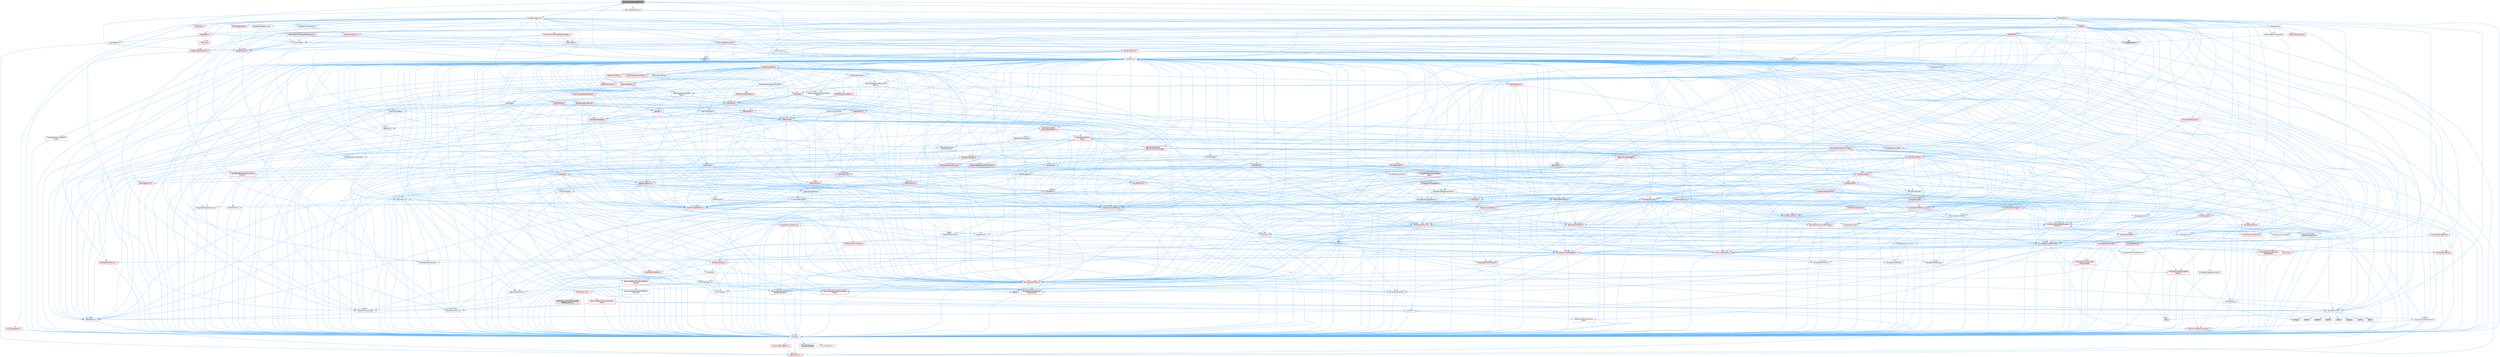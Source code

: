 digraph "MeshParticleVertexFactory.h"
{
 // INTERACTIVE_SVG=YES
 // LATEX_PDF_SIZE
  bgcolor="transparent";
  edge [fontname=Helvetica,fontsize=10,labelfontname=Helvetica,labelfontsize=10];
  node [fontname=Helvetica,fontsize=10,shape=box,height=0.2,width=0.4];
  Node1 [id="Node000001",label="MeshParticleVertexFactory.h",height=0.2,width=0.4,color="gray40", fillcolor="grey60", style="filled", fontcolor="black",tooltip=" "];
  Node1 -> Node2 [id="edge1_Node000001_Node000002",color="steelblue1",style="solid",tooltip=" "];
  Node2 [id="Node000002",label="CoreMinimal.h",height=0.2,width=0.4,color="grey40", fillcolor="white", style="filled",URL="$d7/d67/CoreMinimal_8h.html",tooltip=" "];
  Node2 -> Node3 [id="edge2_Node000002_Node000003",color="steelblue1",style="solid",tooltip=" "];
  Node3 [id="Node000003",label="CoreTypes.h",height=0.2,width=0.4,color="grey40", fillcolor="white", style="filled",URL="$dc/dec/CoreTypes_8h.html",tooltip=" "];
  Node3 -> Node4 [id="edge3_Node000003_Node000004",color="steelblue1",style="solid",tooltip=" "];
  Node4 [id="Node000004",label="HAL/Platform.h",height=0.2,width=0.4,color="red", fillcolor="#FFF0F0", style="filled",URL="$d9/dd0/Platform_8h.html",tooltip=" "];
  Node3 -> Node14 [id="edge4_Node000003_Node000014",color="steelblue1",style="solid",tooltip=" "];
  Node14 [id="Node000014",label="ProfilingDebugging\l/UMemoryDefines.h",height=0.2,width=0.4,color="grey40", fillcolor="white", style="filled",URL="$d2/da2/UMemoryDefines_8h.html",tooltip=" "];
  Node3 -> Node15 [id="edge5_Node000003_Node000015",color="steelblue1",style="solid",tooltip=" "];
  Node15 [id="Node000015",label="Misc/CoreMiscDefines.h",height=0.2,width=0.4,color="red", fillcolor="#FFF0F0", style="filled",URL="$da/d38/CoreMiscDefines_8h.html",tooltip=" "];
  Node15 -> Node4 [id="edge6_Node000015_Node000004",color="steelblue1",style="solid",tooltip=" "];
  Node3 -> Node16 [id="edge7_Node000003_Node000016",color="steelblue1",style="solid",tooltip=" "];
  Node16 [id="Node000016",label="Misc/CoreDefines.h",height=0.2,width=0.4,color="grey40", fillcolor="white", style="filled",URL="$d3/dd2/CoreDefines_8h.html",tooltip=" "];
  Node2 -> Node17 [id="edge8_Node000002_Node000017",color="steelblue1",style="solid",tooltip=" "];
  Node17 [id="Node000017",label="CoreFwd.h",height=0.2,width=0.4,color="grey40", fillcolor="white", style="filled",URL="$d1/d1e/CoreFwd_8h.html",tooltip=" "];
  Node17 -> Node3 [id="edge9_Node000017_Node000003",color="steelblue1",style="solid",tooltip=" "];
  Node17 -> Node18 [id="edge10_Node000017_Node000018",color="steelblue1",style="solid",tooltip=" "];
  Node18 [id="Node000018",label="Containers/ContainersFwd.h",height=0.2,width=0.4,color="grey40", fillcolor="white", style="filled",URL="$d4/d0a/ContainersFwd_8h.html",tooltip=" "];
  Node18 -> Node4 [id="edge11_Node000018_Node000004",color="steelblue1",style="solid",tooltip=" "];
  Node18 -> Node3 [id="edge12_Node000018_Node000003",color="steelblue1",style="solid",tooltip=" "];
  Node18 -> Node19 [id="edge13_Node000018_Node000019",color="steelblue1",style="solid",tooltip=" "];
  Node19 [id="Node000019",label="Traits/IsContiguousContainer.h",height=0.2,width=0.4,color="red", fillcolor="#FFF0F0", style="filled",URL="$d5/d3c/IsContiguousContainer_8h.html",tooltip=" "];
  Node19 -> Node3 [id="edge14_Node000019_Node000003",color="steelblue1",style="solid",tooltip=" "];
  Node17 -> Node22 [id="edge15_Node000017_Node000022",color="steelblue1",style="solid",tooltip=" "];
  Node22 [id="Node000022",label="Math/MathFwd.h",height=0.2,width=0.4,color="grey40", fillcolor="white", style="filled",URL="$d2/d10/MathFwd_8h.html",tooltip=" "];
  Node22 -> Node4 [id="edge16_Node000022_Node000004",color="steelblue1",style="solid",tooltip=" "];
  Node17 -> Node23 [id="edge17_Node000017_Node000023",color="steelblue1",style="solid",tooltip=" "];
  Node23 [id="Node000023",label="UObject/UObjectHierarchy\lFwd.h",height=0.2,width=0.4,color="grey40", fillcolor="white", style="filled",URL="$d3/d13/UObjectHierarchyFwd_8h.html",tooltip=" "];
  Node2 -> Node23 [id="edge18_Node000002_Node000023",color="steelblue1",style="solid",tooltip=" "];
  Node2 -> Node18 [id="edge19_Node000002_Node000018",color="steelblue1",style="solid",tooltip=" "];
  Node2 -> Node24 [id="edge20_Node000002_Node000024",color="steelblue1",style="solid",tooltip=" "];
  Node24 [id="Node000024",label="Misc/VarArgs.h",height=0.2,width=0.4,color="grey40", fillcolor="white", style="filled",URL="$d5/d6f/VarArgs_8h.html",tooltip=" "];
  Node24 -> Node3 [id="edge21_Node000024_Node000003",color="steelblue1",style="solid",tooltip=" "];
  Node2 -> Node25 [id="edge22_Node000002_Node000025",color="steelblue1",style="solid",tooltip=" "];
  Node25 [id="Node000025",label="Logging/LogVerbosity.h",height=0.2,width=0.4,color="grey40", fillcolor="white", style="filled",URL="$d2/d8f/LogVerbosity_8h.html",tooltip=" "];
  Node25 -> Node3 [id="edge23_Node000025_Node000003",color="steelblue1",style="solid",tooltip=" "];
  Node2 -> Node26 [id="edge24_Node000002_Node000026",color="steelblue1",style="solid",tooltip=" "];
  Node26 [id="Node000026",label="Misc/OutputDevice.h",height=0.2,width=0.4,color="grey40", fillcolor="white", style="filled",URL="$d7/d32/OutputDevice_8h.html",tooltip=" "];
  Node26 -> Node17 [id="edge25_Node000026_Node000017",color="steelblue1",style="solid",tooltip=" "];
  Node26 -> Node3 [id="edge26_Node000026_Node000003",color="steelblue1",style="solid",tooltip=" "];
  Node26 -> Node25 [id="edge27_Node000026_Node000025",color="steelblue1",style="solid",tooltip=" "];
  Node26 -> Node24 [id="edge28_Node000026_Node000024",color="steelblue1",style="solid",tooltip=" "];
  Node26 -> Node27 [id="edge29_Node000026_Node000027",color="steelblue1",style="solid",tooltip=" "];
  Node27 [id="Node000027",label="Templates/IsArrayOrRefOf\lTypeByPredicate.h",height=0.2,width=0.4,color="grey40", fillcolor="white", style="filled",URL="$d6/da1/IsArrayOrRefOfTypeByPredicate_8h.html",tooltip=" "];
  Node27 -> Node3 [id="edge30_Node000027_Node000003",color="steelblue1",style="solid",tooltip=" "];
  Node26 -> Node28 [id="edge31_Node000026_Node000028",color="steelblue1",style="solid",tooltip=" "];
  Node28 [id="Node000028",label="Templates/IsValidVariadic\lFunctionArg.h",height=0.2,width=0.4,color="red", fillcolor="#FFF0F0", style="filled",URL="$d0/dc8/IsValidVariadicFunctionArg_8h.html",tooltip=" "];
  Node28 -> Node3 [id="edge32_Node000028_Node000003",color="steelblue1",style="solid",tooltip=" "];
  Node26 -> Node30 [id="edge33_Node000026_Node000030",color="steelblue1",style="solid",tooltip=" "];
  Node30 [id="Node000030",label="Traits/IsCharEncodingCompatible\lWith.h",height=0.2,width=0.4,color="red", fillcolor="#FFF0F0", style="filled",URL="$df/dd1/IsCharEncodingCompatibleWith_8h.html",tooltip=" "];
  Node2 -> Node32 [id="edge34_Node000002_Node000032",color="steelblue1",style="solid",tooltip=" "];
  Node32 [id="Node000032",label="HAL/PlatformCrt.h",height=0.2,width=0.4,color="grey40", fillcolor="white", style="filled",URL="$d8/d75/PlatformCrt_8h.html",tooltip=" "];
  Node32 -> Node33 [id="edge35_Node000032_Node000033",color="steelblue1",style="solid",tooltip=" "];
  Node33 [id="Node000033",label="new",height=0.2,width=0.4,color="grey60", fillcolor="#E0E0E0", style="filled",tooltip=" "];
  Node32 -> Node34 [id="edge36_Node000032_Node000034",color="steelblue1",style="solid",tooltip=" "];
  Node34 [id="Node000034",label="wchar.h",height=0.2,width=0.4,color="grey60", fillcolor="#E0E0E0", style="filled",tooltip=" "];
  Node32 -> Node35 [id="edge37_Node000032_Node000035",color="steelblue1",style="solid",tooltip=" "];
  Node35 [id="Node000035",label="stddef.h",height=0.2,width=0.4,color="grey60", fillcolor="#E0E0E0", style="filled",tooltip=" "];
  Node32 -> Node36 [id="edge38_Node000032_Node000036",color="steelblue1",style="solid",tooltip=" "];
  Node36 [id="Node000036",label="stdlib.h",height=0.2,width=0.4,color="grey60", fillcolor="#E0E0E0", style="filled",tooltip=" "];
  Node32 -> Node37 [id="edge39_Node000032_Node000037",color="steelblue1",style="solid",tooltip=" "];
  Node37 [id="Node000037",label="stdio.h",height=0.2,width=0.4,color="grey60", fillcolor="#E0E0E0", style="filled",tooltip=" "];
  Node32 -> Node38 [id="edge40_Node000032_Node000038",color="steelblue1",style="solid",tooltip=" "];
  Node38 [id="Node000038",label="stdarg.h",height=0.2,width=0.4,color="grey60", fillcolor="#E0E0E0", style="filled",tooltip=" "];
  Node32 -> Node39 [id="edge41_Node000032_Node000039",color="steelblue1",style="solid",tooltip=" "];
  Node39 [id="Node000039",label="math.h",height=0.2,width=0.4,color="grey60", fillcolor="#E0E0E0", style="filled",tooltip=" "];
  Node32 -> Node40 [id="edge42_Node000032_Node000040",color="steelblue1",style="solid",tooltip=" "];
  Node40 [id="Node000040",label="float.h",height=0.2,width=0.4,color="grey60", fillcolor="#E0E0E0", style="filled",tooltip=" "];
  Node32 -> Node41 [id="edge43_Node000032_Node000041",color="steelblue1",style="solid",tooltip=" "];
  Node41 [id="Node000041",label="string.h",height=0.2,width=0.4,color="grey60", fillcolor="#E0E0E0", style="filled",tooltip=" "];
  Node2 -> Node42 [id="edge44_Node000002_Node000042",color="steelblue1",style="solid",tooltip=" "];
  Node42 [id="Node000042",label="HAL/PlatformMisc.h",height=0.2,width=0.4,color="red", fillcolor="#FFF0F0", style="filled",URL="$d0/df5/PlatformMisc_8h.html",tooltip=" "];
  Node42 -> Node3 [id="edge45_Node000042_Node000003",color="steelblue1",style="solid",tooltip=" "];
  Node42 -> Node43 [id="edge46_Node000042_Node000043",color="steelblue1",style="solid",tooltip=" "];
  Node43 [id="Node000043",label="GenericPlatform/GenericPlatform\lMisc.h",height=0.2,width=0.4,color="red", fillcolor="#FFF0F0", style="filled",URL="$db/d9a/GenericPlatformMisc_8h.html",tooltip=" "];
  Node43 -> Node17 [id="edge47_Node000043_Node000017",color="steelblue1",style="solid",tooltip=" "];
  Node43 -> Node3 [id="edge48_Node000043_Node000003",color="steelblue1",style="solid",tooltip=" "];
  Node43 -> Node32 [id="edge49_Node000043_Node000032",color="steelblue1",style="solid",tooltip=" "];
  Node43 -> Node47 [id="edge50_Node000043_Node000047",color="steelblue1",style="solid",tooltip=" "];
  Node47 [id="Node000047",label="Math/NumericLimits.h",height=0.2,width=0.4,color="grey40", fillcolor="white", style="filled",URL="$df/d1b/NumericLimits_8h.html",tooltip=" "];
  Node47 -> Node3 [id="edge51_Node000047_Node000003",color="steelblue1",style="solid",tooltip=" "];
  Node43 -> Node49 [id="edge52_Node000043_Node000049",color="steelblue1",style="solid",tooltip=" "];
  Node49 [id="Node000049",label="Misc/EnumClassFlags.h",height=0.2,width=0.4,color="grey40", fillcolor="white", style="filled",URL="$d8/de7/EnumClassFlags_8h.html",tooltip=" "];
  Node42 -> Node52 [id="edge53_Node000042_Node000052",color="steelblue1",style="solid",tooltip=" "];
  Node52 [id="Node000052",label="COMPILED_PLATFORM_HEADER\l(PlatformMisc.h)",height=0.2,width=0.4,color="grey60", fillcolor="#E0E0E0", style="filled",tooltip=" "];
  Node2 -> Node61 [id="edge54_Node000002_Node000061",color="steelblue1",style="solid",tooltip=" "];
  Node61 [id="Node000061",label="Misc/AssertionMacros.h",height=0.2,width=0.4,color="red", fillcolor="#FFF0F0", style="filled",URL="$d0/dfa/AssertionMacros_8h.html",tooltip=" "];
  Node61 -> Node3 [id="edge55_Node000061_Node000003",color="steelblue1",style="solid",tooltip=" "];
  Node61 -> Node4 [id="edge56_Node000061_Node000004",color="steelblue1",style="solid",tooltip=" "];
  Node61 -> Node42 [id="edge57_Node000061_Node000042",color="steelblue1",style="solid",tooltip=" "];
  Node61 -> Node62 [id="edge58_Node000061_Node000062",color="steelblue1",style="solid",tooltip=" "];
  Node62 [id="Node000062",label="Templates/EnableIf.h",height=0.2,width=0.4,color="grey40", fillcolor="white", style="filled",URL="$d7/d60/EnableIf_8h.html",tooltip=" "];
  Node62 -> Node3 [id="edge59_Node000062_Node000003",color="steelblue1",style="solid",tooltip=" "];
  Node61 -> Node27 [id="edge60_Node000061_Node000027",color="steelblue1",style="solid",tooltip=" "];
  Node61 -> Node28 [id="edge61_Node000061_Node000028",color="steelblue1",style="solid",tooltip=" "];
  Node61 -> Node30 [id="edge62_Node000061_Node000030",color="steelblue1",style="solid",tooltip=" "];
  Node61 -> Node24 [id="edge63_Node000061_Node000024",color="steelblue1",style="solid",tooltip=" "];
  Node61 -> Node69 [id="edge64_Node000061_Node000069",color="steelblue1",style="solid",tooltip=" "];
  Node69 [id="Node000069",label="atomic",height=0.2,width=0.4,color="grey60", fillcolor="#E0E0E0", style="filled",tooltip=" "];
  Node2 -> Node70 [id="edge65_Node000002_Node000070",color="steelblue1",style="solid",tooltip=" "];
  Node70 [id="Node000070",label="Templates/IsPointer.h",height=0.2,width=0.4,color="grey40", fillcolor="white", style="filled",URL="$d7/d05/IsPointer_8h.html",tooltip=" "];
  Node70 -> Node3 [id="edge66_Node000070_Node000003",color="steelblue1",style="solid",tooltip=" "];
  Node2 -> Node71 [id="edge67_Node000002_Node000071",color="steelblue1",style="solid",tooltip=" "];
  Node71 [id="Node000071",label="HAL/PlatformMemory.h",height=0.2,width=0.4,color="red", fillcolor="#FFF0F0", style="filled",URL="$de/d68/PlatformMemory_8h.html",tooltip=" "];
  Node71 -> Node3 [id="edge68_Node000071_Node000003",color="steelblue1",style="solid",tooltip=" "];
  Node2 -> Node54 [id="edge69_Node000002_Node000054",color="steelblue1",style="solid",tooltip=" "];
  Node54 [id="Node000054",label="HAL/PlatformAtomics.h",height=0.2,width=0.4,color="red", fillcolor="#FFF0F0", style="filled",URL="$d3/d36/PlatformAtomics_8h.html",tooltip=" "];
  Node54 -> Node3 [id="edge70_Node000054_Node000003",color="steelblue1",style="solid",tooltip=" "];
  Node2 -> Node76 [id="edge71_Node000002_Node000076",color="steelblue1",style="solid",tooltip=" "];
  Node76 [id="Node000076",label="Misc/Exec.h",height=0.2,width=0.4,color="grey40", fillcolor="white", style="filled",URL="$de/ddb/Exec_8h.html",tooltip=" "];
  Node76 -> Node3 [id="edge72_Node000076_Node000003",color="steelblue1",style="solid",tooltip=" "];
  Node76 -> Node61 [id="edge73_Node000076_Node000061",color="steelblue1",style="solid",tooltip=" "];
  Node2 -> Node77 [id="edge74_Node000002_Node000077",color="steelblue1",style="solid",tooltip=" "];
  Node77 [id="Node000077",label="HAL/MemoryBase.h",height=0.2,width=0.4,color="red", fillcolor="#FFF0F0", style="filled",URL="$d6/d9f/MemoryBase_8h.html",tooltip=" "];
  Node77 -> Node3 [id="edge75_Node000077_Node000003",color="steelblue1",style="solid",tooltip=" "];
  Node77 -> Node54 [id="edge76_Node000077_Node000054",color="steelblue1",style="solid",tooltip=" "];
  Node77 -> Node32 [id="edge77_Node000077_Node000032",color="steelblue1",style="solid",tooltip=" "];
  Node77 -> Node76 [id="edge78_Node000077_Node000076",color="steelblue1",style="solid",tooltip=" "];
  Node77 -> Node26 [id="edge79_Node000077_Node000026",color="steelblue1",style="solid",tooltip=" "];
  Node2 -> Node87 [id="edge80_Node000002_Node000087",color="steelblue1",style="solid",tooltip=" "];
  Node87 [id="Node000087",label="HAL/UnrealMemory.h",height=0.2,width=0.4,color="red", fillcolor="#FFF0F0", style="filled",URL="$d9/d96/UnrealMemory_8h.html",tooltip=" "];
  Node87 -> Node3 [id="edge81_Node000087_Node000003",color="steelblue1",style="solid",tooltip=" "];
  Node87 -> Node77 [id="edge82_Node000087_Node000077",color="steelblue1",style="solid",tooltip=" "];
  Node87 -> Node71 [id="edge83_Node000087_Node000071",color="steelblue1",style="solid",tooltip=" "];
  Node87 -> Node70 [id="edge84_Node000087_Node000070",color="steelblue1",style="solid",tooltip=" "];
  Node2 -> Node89 [id="edge85_Node000002_Node000089",color="steelblue1",style="solid",tooltip=" "];
  Node89 [id="Node000089",label="Templates/IsArithmetic.h",height=0.2,width=0.4,color="grey40", fillcolor="white", style="filled",URL="$d2/d5d/IsArithmetic_8h.html",tooltip=" "];
  Node89 -> Node3 [id="edge86_Node000089_Node000003",color="steelblue1",style="solid",tooltip=" "];
  Node2 -> Node83 [id="edge87_Node000002_Node000083",color="steelblue1",style="solid",tooltip=" "];
  Node83 [id="Node000083",label="Templates/AndOrNot.h",height=0.2,width=0.4,color="grey40", fillcolor="white", style="filled",URL="$db/d0a/AndOrNot_8h.html",tooltip=" "];
  Node83 -> Node3 [id="edge88_Node000083_Node000003",color="steelblue1",style="solid",tooltip=" "];
  Node2 -> Node90 [id="edge89_Node000002_Node000090",color="steelblue1",style="solid",tooltip=" "];
  Node90 [id="Node000090",label="Templates/IsPODType.h",height=0.2,width=0.4,color="grey40", fillcolor="white", style="filled",URL="$d7/db1/IsPODType_8h.html",tooltip=" "];
  Node90 -> Node3 [id="edge90_Node000090_Node000003",color="steelblue1",style="solid",tooltip=" "];
  Node2 -> Node91 [id="edge91_Node000002_Node000091",color="steelblue1",style="solid",tooltip=" "];
  Node91 [id="Node000091",label="Templates/IsUECoreType.h",height=0.2,width=0.4,color="red", fillcolor="#FFF0F0", style="filled",URL="$d1/db8/IsUECoreType_8h.html",tooltip=" "];
  Node91 -> Node3 [id="edge92_Node000091_Node000003",color="steelblue1",style="solid",tooltip=" "];
  Node2 -> Node84 [id="edge93_Node000002_Node000084",color="steelblue1",style="solid",tooltip=" "];
  Node84 [id="Node000084",label="Templates/IsTriviallyCopy\lConstructible.h",height=0.2,width=0.4,color="red", fillcolor="#FFF0F0", style="filled",URL="$d3/d78/IsTriviallyCopyConstructible_8h.html",tooltip=" "];
  Node84 -> Node3 [id="edge94_Node000084_Node000003",color="steelblue1",style="solid",tooltip=" "];
  Node2 -> Node92 [id="edge95_Node000002_Node000092",color="steelblue1",style="solid",tooltip=" "];
  Node92 [id="Node000092",label="Templates/UnrealTypeTraits.h",height=0.2,width=0.4,color="red", fillcolor="#FFF0F0", style="filled",URL="$d2/d2d/UnrealTypeTraits_8h.html",tooltip=" "];
  Node92 -> Node3 [id="edge96_Node000092_Node000003",color="steelblue1",style="solid",tooltip=" "];
  Node92 -> Node70 [id="edge97_Node000092_Node000070",color="steelblue1",style="solid",tooltip=" "];
  Node92 -> Node61 [id="edge98_Node000092_Node000061",color="steelblue1",style="solid",tooltip=" "];
  Node92 -> Node83 [id="edge99_Node000092_Node000083",color="steelblue1",style="solid",tooltip=" "];
  Node92 -> Node62 [id="edge100_Node000092_Node000062",color="steelblue1",style="solid",tooltip=" "];
  Node92 -> Node89 [id="edge101_Node000092_Node000089",color="steelblue1",style="solid",tooltip=" "];
  Node92 -> Node90 [id="edge102_Node000092_Node000090",color="steelblue1",style="solid",tooltip=" "];
  Node92 -> Node91 [id="edge103_Node000092_Node000091",color="steelblue1",style="solid",tooltip=" "];
  Node92 -> Node84 [id="edge104_Node000092_Node000084",color="steelblue1",style="solid",tooltip=" "];
  Node2 -> Node62 [id="edge105_Node000002_Node000062",color="steelblue1",style="solid",tooltip=" "];
  Node2 -> Node94 [id="edge106_Node000002_Node000094",color="steelblue1",style="solid",tooltip=" "];
  Node94 [id="Node000094",label="Templates/RemoveReference.h",height=0.2,width=0.4,color="grey40", fillcolor="white", style="filled",URL="$da/dbe/RemoveReference_8h.html",tooltip=" "];
  Node94 -> Node3 [id="edge107_Node000094_Node000003",color="steelblue1",style="solid",tooltip=" "];
  Node2 -> Node95 [id="edge108_Node000002_Node000095",color="steelblue1",style="solid",tooltip=" "];
  Node95 [id="Node000095",label="Templates/IntegralConstant.h",height=0.2,width=0.4,color="grey40", fillcolor="white", style="filled",URL="$db/d1b/IntegralConstant_8h.html",tooltip=" "];
  Node95 -> Node3 [id="edge109_Node000095_Node000003",color="steelblue1",style="solid",tooltip=" "];
  Node2 -> Node96 [id="edge110_Node000002_Node000096",color="steelblue1",style="solid",tooltip=" "];
  Node96 [id="Node000096",label="Templates/IsClass.h",height=0.2,width=0.4,color="grey40", fillcolor="white", style="filled",URL="$db/dcb/IsClass_8h.html",tooltip=" "];
  Node96 -> Node3 [id="edge111_Node000096_Node000003",color="steelblue1",style="solid",tooltip=" "];
  Node2 -> Node97 [id="edge112_Node000002_Node000097",color="steelblue1",style="solid",tooltip=" "];
  Node97 [id="Node000097",label="Templates/TypeCompatible\lBytes.h",height=0.2,width=0.4,color="red", fillcolor="#FFF0F0", style="filled",URL="$df/d0a/TypeCompatibleBytes_8h.html",tooltip=" "];
  Node97 -> Node3 [id="edge113_Node000097_Node000003",color="steelblue1",style="solid",tooltip=" "];
  Node97 -> Node41 [id="edge114_Node000097_Node000041",color="steelblue1",style="solid",tooltip=" "];
  Node97 -> Node33 [id="edge115_Node000097_Node000033",color="steelblue1",style="solid",tooltip=" "];
  Node2 -> Node19 [id="edge116_Node000002_Node000019",color="steelblue1",style="solid",tooltip=" "];
  Node2 -> Node98 [id="edge117_Node000002_Node000098",color="steelblue1",style="solid",tooltip=" "];
  Node98 [id="Node000098",label="Templates/UnrealTemplate.h",height=0.2,width=0.4,color="red", fillcolor="#FFF0F0", style="filled",URL="$d4/d24/UnrealTemplate_8h.html",tooltip=" "];
  Node98 -> Node3 [id="edge118_Node000098_Node000003",color="steelblue1",style="solid",tooltip=" "];
  Node98 -> Node70 [id="edge119_Node000098_Node000070",color="steelblue1",style="solid",tooltip=" "];
  Node98 -> Node87 [id="edge120_Node000098_Node000087",color="steelblue1",style="solid",tooltip=" "];
  Node98 -> Node92 [id="edge121_Node000098_Node000092",color="steelblue1",style="solid",tooltip=" "];
  Node98 -> Node94 [id="edge122_Node000098_Node000094",color="steelblue1",style="solid",tooltip=" "];
  Node98 -> Node97 [id="edge123_Node000098_Node000097",color="steelblue1",style="solid",tooltip=" "];
  Node98 -> Node19 [id="edge124_Node000098_Node000019",color="steelblue1",style="solid",tooltip=" "];
  Node2 -> Node47 [id="edge125_Node000002_Node000047",color="steelblue1",style="solid",tooltip=" "];
  Node2 -> Node102 [id="edge126_Node000002_Node000102",color="steelblue1",style="solid",tooltip=" "];
  Node102 [id="Node000102",label="HAL/PlatformMath.h",height=0.2,width=0.4,color="red", fillcolor="#FFF0F0", style="filled",URL="$dc/d53/PlatformMath_8h.html",tooltip=" "];
  Node102 -> Node3 [id="edge127_Node000102_Node000003",color="steelblue1",style="solid",tooltip=" "];
  Node2 -> Node85 [id="edge128_Node000002_Node000085",color="steelblue1",style="solid",tooltip=" "];
  Node85 [id="Node000085",label="Templates/IsTriviallyCopy\lAssignable.h",height=0.2,width=0.4,color="red", fillcolor="#FFF0F0", style="filled",URL="$d2/df2/IsTriviallyCopyAssignable_8h.html",tooltip=" "];
  Node85 -> Node3 [id="edge129_Node000085_Node000003",color="steelblue1",style="solid",tooltip=" "];
  Node2 -> Node110 [id="edge130_Node000002_Node000110",color="steelblue1",style="solid",tooltip=" "];
  Node110 [id="Node000110",label="Templates/MemoryOps.h",height=0.2,width=0.4,color="red", fillcolor="#FFF0F0", style="filled",URL="$db/dea/MemoryOps_8h.html",tooltip=" "];
  Node110 -> Node3 [id="edge131_Node000110_Node000003",color="steelblue1",style="solid",tooltip=" "];
  Node110 -> Node87 [id="edge132_Node000110_Node000087",color="steelblue1",style="solid",tooltip=" "];
  Node110 -> Node85 [id="edge133_Node000110_Node000085",color="steelblue1",style="solid",tooltip=" "];
  Node110 -> Node84 [id="edge134_Node000110_Node000084",color="steelblue1",style="solid",tooltip=" "];
  Node110 -> Node92 [id="edge135_Node000110_Node000092",color="steelblue1",style="solid",tooltip=" "];
  Node110 -> Node33 [id="edge136_Node000110_Node000033",color="steelblue1",style="solid",tooltip=" "];
  Node2 -> Node111 [id="edge137_Node000002_Node000111",color="steelblue1",style="solid",tooltip=" "];
  Node111 [id="Node000111",label="Containers/ContainerAllocation\lPolicies.h",height=0.2,width=0.4,color="red", fillcolor="#FFF0F0", style="filled",URL="$d7/dff/ContainerAllocationPolicies_8h.html",tooltip=" "];
  Node111 -> Node3 [id="edge138_Node000111_Node000003",color="steelblue1",style="solid",tooltip=" "];
  Node111 -> Node111 [id="edge139_Node000111_Node000111",color="steelblue1",style="solid",tooltip=" "];
  Node111 -> Node102 [id="edge140_Node000111_Node000102",color="steelblue1",style="solid",tooltip=" "];
  Node111 -> Node87 [id="edge141_Node000111_Node000087",color="steelblue1",style="solid",tooltip=" "];
  Node111 -> Node47 [id="edge142_Node000111_Node000047",color="steelblue1",style="solid",tooltip=" "];
  Node111 -> Node61 [id="edge143_Node000111_Node000061",color="steelblue1",style="solid",tooltip=" "];
  Node111 -> Node110 [id="edge144_Node000111_Node000110",color="steelblue1",style="solid",tooltip=" "];
  Node111 -> Node97 [id="edge145_Node000111_Node000097",color="steelblue1",style="solid",tooltip=" "];
  Node2 -> Node114 [id="edge146_Node000002_Node000114",color="steelblue1",style="solid",tooltip=" "];
  Node114 [id="Node000114",label="Templates/IsEnumClass.h",height=0.2,width=0.4,color="grey40", fillcolor="white", style="filled",URL="$d7/d15/IsEnumClass_8h.html",tooltip=" "];
  Node114 -> Node3 [id="edge147_Node000114_Node000003",color="steelblue1",style="solid",tooltip=" "];
  Node114 -> Node83 [id="edge148_Node000114_Node000083",color="steelblue1",style="solid",tooltip=" "];
  Node2 -> Node115 [id="edge149_Node000002_Node000115",color="steelblue1",style="solid",tooltip=" "];
  Node115 [id="Node000115",label="HAL/PlatformProperties.h",height=0.2,width=0.4,color="red", fillcolor="#FFF0F0", style="filled",URL="$d9/db0/PlatformProperties_8h.html",tooltip=" "];
  Node115 -> Node3 [id="edge150_Node000115_Node000003",color="steelblue1",style="solid",tooltip=" "];
  Node2 -> Node118 [id="edge151_Node000002_Node000118",color="steelblue1",style="solid",tooltip=" "];
  Node118 [id="Node000118",label="Misc/EngineVersionBase.h",height=0.2,width=0.4,color="grey40", fillcolor="white", style="filled",URL="$d5/d2b/EngineVersionBase_8h.html",tooltip=" "];
  Node118 -> Node3 [id="edge152_Node000118_Node000003",color="steelblue1",style="solid",tooltip=" "];
  Node2 -> Node119 [id="edge153_Node000002_Node000119",color="steelblue1",style="solid",tooltip=" "];
  Node119 [id="Node000119",label="Internationalization\l/TextNamespaceFwd.h",height=0.2,width=0.4,color="grey40", fillcolor="white", style="filled",URL="$d8/d97/TextNamespaceFwd_8h.html",tooltip=" "];
  Node119 -> Node3 [id="edge154_Node000119_Node000003",color="steelblue1",style="solid",tooltip=" "];
  Node2 -> Node120 [id="edge155_Node000002_Node000120",color="steelblue1",style="solid",tooltip=" "];
  Node120 [id="Node000120",label="Serialization/Archive.h",height=0.2,width=0.4,color="red", fillcolor="#FFF0F0", style="filled",URL="$d7/d3b/Archive_8h.html",tooltip=" "];
  Node120 -> Node17 [id="edge156_Node000120_Node000017",color="steelblue1",style="solid",tooltip=" "];
  Node120 -> Node3 [id="edge157_Node000120_Node000003",color="steelblue1",style="solid",tooltip=" "];
  Node120 -> Node115 [id="edge158_Node000120_Node000115",color="steelblue1",style="solid",tooltip=" "];
  Node120 -> Node119 [id="edge159_Node000120_Node000119",color="steelblue1",style="solid",tooltip=" "];
  Node120 -> Node22 [id="edge160_Node000120_Node000022",color="steelblue1",style="solid",tooltip=" "];
  Node120 -> Node61 [id="edge161_Node000120_Node000061",color="steelblue1",style="solid",tooltip=" "];
  Node120 -> Node118 [id="edge162_Node000120_Node000118",color="steelblue1",style="solid",tooltip=" "];
  Node120 -> Node24 [id="edge163_Node000120_Node000024",color="steelblue1",style="solid",tooltip=" "];
  Node120 -> Node62 [id="edge164_Node000120_Node000062",color="steelblue1",style="solid",tooltip=" "];
  Node120 -> Node27 [id="edge165_Node000120_Node000027",color="steelblue1",style="solid",tooltip=" "];
  Node120 -> Node114 [id="edge166_Node000120_Node000114",color="steelblue1",style="solid",tooltip=" "];
  Node120 -> Node28 [id="edge167_Node000120_Node000028",color="steelblue1",style="solid",tooltip=" "];
  Node120 -> Node98 [id="edge168_Node000120_Node000098",color="steelblue1",style="solid",tooltip=" "];
  Node120 -> Node30 [id="edge169_Node000120_Node000030",color="steelblue1",style="solid",tooltip=" "];
  Node120 -> Node123 [id="edge170_Node000120_Node000123",color="steelblue1",style="solid",tooltip=" "];
  Node123 [id="Node000123",label="UObject/ObjectVersion.h",height=0.2,width=0.4,color="grey40", fillcolor="white", style="filled",URL="$da/d63/ObjectVersion_8h.html",tooltip=" "];
  Node123 -> Node3 [id="edge171_Node000123_Node000003",color="steelblue1",style="solid",tooltip=" "];
  Node2 -> Node124 [id="edge172_Node000002_Node000124",color="steelblue1",style="solid",tooltip=" "];
  Node124 [id="Node000124",label="Templates/Less.h",height=0.2,width=0.4,color="grey40", fillcolor="white", style="filled",URL="$de/dc8/Less_8h.html",tooltip=" "];
  Node124 -> Node3 [id="edge173_Node000124_Node000003",color="steelblue1",style="solid",tooltip=" "];
  Node124 -> Node98 [id="edge174_Node000124_Node000098",color="steelblue1",style="solid",tooltip=" "];
  Node2 -> Node125 [id="edge175_Node000002_Node000125",color="steelblue1",style="solid",tooltip=" "];
  Node125 [id="Node000125",label="Templates/Sorting.h",height=0.2,width=0.4,color="red", fillcolor="#FFF0F0", style="filled",URL="$d3/d9e/Sorting_8h.html",tooltip=" "];
  Node125 -> Node3 [id="edge176_Node000125_Node000003",color="steelblue1",style="solid",tooltip=" "];
  Node125 -> Node102 [id="edge177_Node000125_Node000102",color="steelblue1",style="solid",tooltip=" "];
  Node125 -> Node124 [id="edge178_Node000125_Node000124",color="steelblue1",style="solid",tooltip=" "];
  Node2 -> Node136 [id="edge179_Node000002_Node000136",color="steelblue1",style="solid",tooltip=" "];
  Node136 [id="Node000136",label="Misc/Char.h",height=0.2,width=0.4,color="red", fillcolor="#FFF0F0", style="filled",URL="$d0/d58/Char_8h.html",tooltip=" "];
  Node136 -> Node3 [id="edge180_Node000136_Node000003",color="steelblue1",style="solid",tooltip=" "];
  Node2 -> Node139 [id="edge181_Node000002_Node000139",color="steelblue1",style="solid",tooltip=" "];
  Node139 [id="Node000139",label="GenericPlatform/GenericPlatform\lStricmp.h",height=0.2,width=0.4,color="grey40", fillcolor="white", style="filled",URL="$d2/d86/GenericPlatformStricmp_8h.html",tooltip=" "];
  Node139 -> Node3 [id="edge182_Node000139_Node000003",color="steelblue1",style="solid",tooltip=" "];
  Node2 -> Node140 [id="edge183_Node000002_Node000140",color="steelblue1",style="solid",tooltip=" "];
  Node140 [id="Node000140",label="GenericPlatform/GenericPlatform\lString.h",height=0.2,width=0.4,color="red", fillcolor="#FFF0F0", style="filled",URL="$dd/d20/GenericPlatformString_8h.html",tooltip=" "];
  Node140 -> Node3 [id="edge184_Node000140_Node000003",color="steelblue1",style="solid",tooltip=" "];
  Node140 -> Node139 [id="edge185_Node000140_Node000139",color="steelblue1",style="solid",tooltip=" "];
  Node140 -> Node62 [id="edge186_Node000140_Node000062",color="steelblue1",style="solid",tooltip=" "];
  Node140 -> Node30 [id="edge187_Node000140_Node000030",color="steelblue1",style="solid",tooltip=" "];
  Node2 -> Node73 [id="edge188_Node000002_Node000073",color="steelblue1",style="solid",tooltip=" "];
  Node73 [id="Node000073",label="HAL/PlatformString.h",height=0.2,width=0.4,color="red", fillcolor="#FFF0F0", style="filled",URL="$db/db5/PlatformString_8h.html",tooltip=" "];
  Node73 -> Node3 [id="edge189_Node000073_Node000003",color="steelblue1",style="solid",tooltip=" "];
  Node2 -> Node143 [id="edge190_Node000002_Node000143",color="steelblue1",style="solid",tooltip=" "];
  Node143 [id="Node000143",label="Misc/CString.h",height=0.2,width=0.4,color="grey40", fillcolor="white", style="filled",URL="$d2/d49/CString_8h.html",tooltip=" "];
  Node143 -> Node3 [id="edge191_Node000143_Node000003",color="steelblue1",style="solid",tooltip=" "];
  Node143 -> Node32 [id="edge192_Node000143_Node000032",color="steelblue1",style="solid",tooltip=" "];
  Node143 -> Node73 [id="edge193_Node000143_Node000073",color="steelblue1",style="solid",tooltip=" "];
  Node143 -> Node61 [id="edge194_Node000143_Node000061",color="steelblue1",style="solid",tooltip=" "];
  Node143 -> Node136 [id="edge195_Node000143_Node000136",color="steelblue1",style="solid",tooltip=" "];
  Node143 -> Node24 [id="edge196_Node000143_Node000024",color="steelblue1",style="solid",tooltip=" "];
  Node143 -> Node27 [id="edge197_Node000143_Node000027",color="steelblue1",style="solid",tooltip=" "];
  Node143 -> Node28 [id="edge198_Node000143_Node000028",color="steelblue1",style="solid",tooltip=" "];
  Node143 -> Node30 [id="edge199_Node000143_Node000030",color="steelblue1",style="solid",tooltip=" "];
  Node2 -> Node144 [id="edge200_Node000002_Node000144",color="steelblue1",style="solid",tooltip=" "];
  Node144 [id="Node000144",label="Misc/Crc.h",height=0.2,width=0.4,color="red", fillcolor="#FFF0F0", style="filled",URL="$d4/dd2/Crc_8h.html",tooltip=" "];
  Node144 -> Node3 [id="edge201_Node000144_Node000003",color="steelblue1",style="solid",tooltip=" "];
  Node144 -> Node73 [id="edge202_Node000144_Node000073",color="steelblue1",style="solid",tooltip=" "];
  Node144 -> Node61 [id="edge203_Node000144_Node000061",color="steelblue1",style="solid",tooltip=" "];
  Node144 -> Node143 [id="edge204_Node000144_Node000143",color="steelblue1",style="solid",tooltip=" "];
  Node144 -> Node136 [id="edge205_Node000144_Node000136",color="steelblue1",style="solid",tooltip=" "];
  Node144 -> Node92 [id="edge206_Node000144_Node000092",color="steelblue1",style="solid",tooltip=" "];
  Node2 -> Node135 [id="edge207_Node000002_Node000135",color="steelblue1",style="solid",tooltip=" "];
  Node135 [id="Node000135",label="Math/UnrealMathUtility.h",height=0.2,width=0.4,color="red", fillcolor="#FFF0F0", style="filled",URL="$db/db8/UnrealMathUtility_8h.html",tooltip=" "];
  Node135 -> Node3 [id="edge208_Node000135_Node000003",color="steelblue1",style="solid",tooltip=" "];
  Node135 -> Node61 [id="edge209_Node000135_Node000061",color="steelblue1",style="solid",tooltip=" "];
  Node135 -> Node102 [id="edge210_Node000135_Node000102",color="steelblue1",style="solid",tooltip=" "];
  Node135 -> Node22 [id="edge211_Node000135_Node000022",color="steelblue1",style="solid",tooltip=" "];
  Node2 -> Node145 [id="edge212_Node000002_Node000145",color="steelblue1",style="solid",tooltip=" "];
  Node145 [id="Node000145",label="Containers/UnrealString.h",height=0.2,width=0.4,color="red", fillcolor="#FFF0F0", style="filled",URL="$d5/dba/UnrealString_8h.html",tooltip=" "];
  Node2 -> Node149 [id="edge213_Node000002_Node000149",color="steelblue1",style="solid",tooltip=" "];
  Node149 [id="Node000149",label="Containers/Array.h",height=0.2,width=0.4,color="red", fillcolor="#FFF0F0", style="filled",URL="$df/dd0/Array_8h.html",tooltip=" "];
  Node149 -> Node3 [id="edge214_Node000149_Node000003",color="steelblue1",style="solid",tooltip=" "];
  Node149 -> Node61 [id="edge215_Node000149_Node000061",color="steelblue1",style="solid",tooltip=" "];
  Node149 -> Node87 [id="edge216_Node000149_Node000087",color="steelblue1",style="solid",tooltip=" "];
  Node149 -> Node92 [id="edge217_Node000149_Node000092",color="steelblue1",style="solid",tooltip=" "];
  Node149 -> Node98 [id="edge218_Node000149_Node000098",color="steelblue1",style="solid",tooltip=" "];
  Node149 -> Node111 [id="edge219_Node000149_Node000111",color="steelblue1",style="solid",tooltip=" "];
  Node149 -> Node120 [id="edge220_Node000149_Node000120",color="steelblue1",style="solid",tooltip=" "];
  Node149 -> Node128 [id="edge221_Node000149_Node000128",color="steelblue1",style="solid",tooltip=" "];
  Node128 [id="Node000128",label="Templates/Invoke.h",height=0.2,width=0.4,color="red", fillcolor="#FFF0F0", style="filled",URL="$d7/deb/Invoke_8h.html",tooltip=" "];
  Node128 -> Node3 [id="edge222_Node000128_Node000003",color="steelblue1",style="solid",tooltip=" "];
  Node128 -> Node98 [id="edge223_Node000128_Node000098",color="steelblue1",style="solid",tooltip=" "];
  Node149 -> Node124 [id="edge224_Node000149_Node000124",color="steelblue1",style="solid",tooltip=" "];
  Node149 -> Node125 [id="edge225_Node000149_Node000125",color="steelblue1",style="solid",tooltip=" "];
  Node149 -> Node172 [id="edge226_Node000149_Node000172",color="steelblue1",style="solid",tooltip=" "];
  Node172 [id="Node000172",label="Templates/AlignmentTemplates.h",height=0.2,width=0.4,color="red", fillcolor="#FFF0F0", style="filled",URL="$dd/d32/AlignmentTemplates_8h.html",tooltip=" "];
  Node172 -> Node3 [id="edge227_Node000172_Node000003",color="steelblue1",style="solid",tooltip=" "];
  Node172 -> Node70 [id="edge228_Node000172_Node000070",color="steelblue1",style="solid",tooltip=" "];
  Node2 -> Node173 [id="edge229_Node000002_Node000173",color="steelblue1",style="solid",tooltip=" "];
  Node173 [id="Node000173",label="Misc/FrameNumber.h",height=0.2,width=0.4,color="grey40", fillcolor="white", style="filled",URL="$dd/dbd/FrameNumber_8h.html",tooltip=" "];
  Node173 -> Node3 [id="edge230_Node000173_Node000003",color="steelblue1",style="solid",tooltip=" "];
  Node173 -> Node47 [id="edge231_Node000173_Node000047",color="steelblue1",style="solid",tooltip=" "];
  Node173 -> Node135 [id="edge232_Node000173_Node000135",color="steelblue1",style="solid",tooltip=" "];
  Node173 -> Node62 [id="edge233_Node000173_Node000062",color="steelblue1",style="solid",tooltip=" "];
  Node173 -> Node92 [id="edge234_Node000173_Node000092",color="steelblue1",style="solid",tooltip=" "];
  Node2 -> Node174 [id="edge235_Node000002_Node000174",color="steelblue1",style="solid",tooltip=" "];
  Node174 [id="Node000174",label="Misc/Timespan.h",height=0.2,width=0.4,color="grey40", fillcolor="white", style="filled",URL="$da/dd9/Timespan_8h.html",tooltip=" "];
  Node174 -> Node3 [id="edge236_Node000174_Node000003",color="steelblue1",style="solid",tooltip=" "];
  Node174 -> Node175 [id="edge237_Node000174_Node000175",color="steelblue1",style="solid",tooltip=" "];
  Node175 [id="Node000175",label="Math/Interval.h",height=0.2,width=0.4,color="grey40", fillcolor="white", style="filled",URL="$d1/d55/Interval_8h.html",tooltip=" "];
  Node175 -> Node3 [id="edge238_Node000175_Node000003",color="steelblue1",style="solid",tooltip=" "];
  Node175 -> Node89 [id="edge239_Node000175_Node000089",color="steelblue1",style="solid",tooltip=" "];
  Node175 -> Node92 [id="edge240_Node000175_Node000092",color="steelblue1",style="solid",tooltip=" "];
  Node175 -> Node47 [id="edge241_Node000175_Node000047",color="steelblue1",style="solid",tooltip=" "];
  Node175 -> Node135 [id="edge242_Node000175_Node000135",color="steelblue1",style="solid",tooltip=" "];
  Node174 -> Node135 [id="edge243_Node000174_Node000135",color="steelblue1",style="solid",tooltip=" "];
  Node174 -> Node61 [id="edge244_Node000174_Node000061",color="steelblue1",style="solid",tooltip=" "];
  Node2 -> Node176 [id="edge245_Node000002_Node000176",color="steelblue1",style="solid",tooltip=" "];
  Node176 [id="Node000176",label="Containers/StringConv.h",height=0.2,width=0.4,color="red", fillcolor="#FFF0F0", style="filled",URL="$d3/ddf/StringConv_8h.html",tooltip=" "];
  Node176 -> Node3 [id="edge246_Node000176_Node000003",color="steelblue1",style="solid",tooltip=" "];
  Node176 -> Node61 [id="edge247_Node000176_Node000061",color="steelblue1",style="solid",tooltip=" "];
  Node176 -> Node111 [id="edge248_Node000176_Node000111",color="steelblue1",style="solid",tooltip=" "];
  Node176 -> Node149 [id="edge249_Node000176_Node000149",color="steelblue1",style="solid",tooltip=" "];
  Node176 -> Node143 [id="edge250_Node000176_Node000143",color="steelblue1",style="solid",tooltip=" "];
  Node176 -> Node177 [id="edge251_Node000176_Node000177",color="steelblue1",style="solid",tooltip=" "];
  Node177 [id="Node000177",label="Templates/IsArray.h",height=0.2,width=0.4,color="grey40", fillcolor="white", style="filled",URL="$d8/d8d/IsArray_8h.html",tooltip=" "];
  Node177 -> Node3 [id="edge252_Node000177_Node000003",color="steelblue1",style="solid",tooltip=" "];
  Node176 -> Node98 [id="edge253_Node000176_Node000098",color="steelblue1",style="solid",tooltip=" "];
  Node176 -> Node92 [id="edge254_Node000176_Node000092",color="steelblue1",style="solid",tooltip=" "];
  Node176 -> Node30 [id="edge255_Node000176_Node000030",color="steelblue1",style="solid",tooltip=" "];
  Node176 -> Node19 [id="edge256_Node000176_Node000019",color="steelblue1",style="solid",tooltip=" "];
  Node2 -> Node178 [id="edge257_Node000002_Node000178",color="steelblue1",style="solid",tooltip=" "];
  Node178 [id="Node000178",label="UObject/UnrealNames.h",height=0.2,width=0.4,color="red", fillcolor="#FFF0F0", style="filled",URL="$d8/db1/UnrealNames_8h.html",tooltip=" "];
  Node178 -> Node3 [id="edge258_Node000178_Node000003",color="steelblue1",style="solid",tooltip=" "];
  Node2 -> Node180 [id="edge259_Node000002_Node000180",color="steelblue1",style="solid",tooltip=" "];
  Node180 [id="Node000180",label="UObject/NameTypes.h",height=0.2,width=0.4,color="red", fillcolor="#FFF0F0", style="filled",URL="$d6/d35/NameTypes_8h.html",tooltip=" "];
  Node180 -> Node3 [id="edge260_Node000180_Node000003",color="steelblue1",style="solid",tooltip=" "];
  Node180 -> Node61 [id="edge261_Node000180_Node000061",color="steelblue1",style="solid",tooltip=" "];
  Node180 -> Node87 [id="edge262_Node000180_Node000087",color="steelblue1",style="solid",tooltip=" "];
  Node180 -> Node92 [id="edge263_Node000180_Node000092",color="steelblue1",style="solid",tooltip=" "];
  Node180 -> Node98 [id="edge264_Node000180_Node000098",color="steelblue1",style="solid",tooltip=" "];
  Node180 -> Node145 [id="edge265_Node000180_Node000145",color="steelblue1",style="solid",tooltip=" "];
  Node180 -> Node176 [id="edge266_Node000180_Node000176",color="steelblue1",style="solid",tooltip=" "];
  Node180 -> Node178 [id="edge267_Node000180_Node000178",color="steelblue1",style="solid",tooltip=" "];
  Node180 -> Node157 [id="edge268_Node000180_Node000157",color="steelblue1",style="solid",tooltip=" "];
  Node157 [id="Node000157",label="Serialization/MemoryLayout.h",height=0.2,width=0.4,color="red", fillcolor="#FFF0F0", style="filled",URL="$d7/d66/MemoryLayout_8h.html",tooltip=" "];
  Node157 -> Node160 [id="edge269_Node000157_Node000160",color="steelblue1",style="solid",tooltip=" "];
  Node160 [id="Node000160",label="Containers/EnumAsByte.h",height=0.2,width=0.4,color="grey40", fillcolor="white", style="filled",URL="$d6/d9a/EnumAsByte_8h.html",tooltip=" "];
  Node160 -> Node3 [id="edge270_Node000160_Node000003",color="steelblue1",style="solid",tooltip=" "];
  Node160 -> Node90 [id="edge271_Node000160_Node000090",color="steelblue1",style="solid",tooltip=" "];
  Node160 -> Node161 [id="edge272_Node000160_Node000161",color="steelblue1",style="solid",tooltip=" "];
  Node161 [id="Node000161",label="Templates/TypeHash.h",height=0.2,width=0.4,color="red", fillcolor="#FFF0F0", style="filled",URL="$d1/d62/TypeHash_8h.html",tooltip=" "];
  Node161 -> Node3 [id="edge273_Node000161_Node000003",color="steelblue1",style="solid",tooltip=" "];
  Node161 -> Node144 [id="edge274_Node000161_Node000144",color="steelblue1",style="solid",tooltip=" "];
  Node157 -> Node87 [id="edge275_Node000157_Node000087",color="steelblue1",style="solid",tooltip=" "];
  Node157 -> Node62 [id="edge276_Node000157_Node000062",color="steelblue1",style="solid",tooltip=" "];
  Node157 -> Node98 [id="edge277_Node000157_Node000098",color="steelblue1",style="solid",tooltip=" "];
  Node2 -> Node188 [id="edge278_Node000002_Node000188",color="steelblue1",style="solid",tooltip=" "];
  Node188 [id="Node000188",label="Misc/Parse.h",height=0.2,width=0.4,color="red", fillcolor="#FFF0F0", style="filled",URL="$dc/d71/Parse_8h.html",tooltip=" "];
  Node188 -> Node145 [id="edge279_Node000188_Node000145",color="steelblue1",style="solid",tooltip=" "];
  Node188 -> Node3 [id="edge280_Node000188_Node000003",color="steelblue1",style="solid",tooltip=" "];
  Node188 -> Node32 [id="edge281_Node000188_Node000032",color="steelblue1",style="solid",tooltip=" "];
  Node188 -> Node49 [id="edge282_Node000188_Node000049",color="steelblue1",style="solid",tooltip=" "];
  Node188 -> Node189 [id="edge283_Node000188_Node000189",color="steelblue1",style="solid",tooltip=" "];
  Node189 [id="Node000189",label="Templates/Function.h",height=0.2,width=0.4,color="red", fillcolor="#FFF0F0", style="filled",URL="$df/df5/Function_8h.html",tooltip=" "];
  Node189 -> Node3 [id="edge284_Node000189_Node000003",color="steelblue1",style="solid",tooltip=" "];
  Node189 -> Node61 [id="edge285_Node000189_Node000061",color="steelblue1",style="solid",tooltip=" "];
  Node189 -> Node87 [id="edge286_Node000189_Node000087",color="steelblue1",style="solid",tooltip=" "];
  Node189 -> Node92 [id="edge287_Node000189_Node000092",color="steelblue1",style="solid",tooltip=" "];
  Node189 -> Node128 [id="edge288_Node000189_Node000128",color="steelblue1",style="solid",tooltip=" "];
  Node189 -> Node98 [id="edge289_Node000189_Node000098",color="steelblue1",style="solid",tooltip=" "];
  Node189 -> Node135 [id="edge290_Node000189_Node000135",color="steelblue1",style="solid",tooltip=" "];
  Node189 -> Node33 [id="edge291_Node000189_Node000033",color="steelblue1",style="solid",tooltip=" "];
  Node2 -> Node172 [id="edge292_Node000002_Node000172",color="steelblue1",style="solid",tooltip=" "];
  Node2 -> Node191 [id="edge293_Node000002_Node000191",color="steelblue1",style="solid",tooltip=" "];
  Node191 [id="Node000191",label="Misc/StructBuilder.h",height=0.2,width=0.4,color="grey40", fillcolor="white", style="filled",URL="$d9/db3/StructBuilder_8h.html",tooltip=" "];
  Node191 -> Node3 [id="edge294_Node000191_Node000003",color="steelblue1",style="solid",tooltip=" "];
  Node191 -> Node135 [id="edge295_Node000191_Node000135",color="steelblue1",style="solid",tooltip=" "];
  Node191 -> Node172 [id="edge296_Node000191_Node000172",color="steelblue1",style="solid",tooltip=" "];
  Node2 -> Node104 [id="edge297_Node000002_Node000104",color="steelblue1",style="solid",tooltip=" "];
  Node104 [id="Node000104",label="Templates/Decay.h",height=0.2,width=0.4,color="red", fillcolor="#FFF0F0", style="filled",URL="$dd/d0f/Decay_8h.html",tooltip=" "];
  Node104 -> Node3 [id="edge298_Node000104_Node000003",color="steelblue1",style="solid",tooltip=" "];
  Node104 -> Node94 [id="edge299_Node000104_Node000094",color="steelblue1",style="solid",tooltip=" "];
  Node2 -> Node192 [id="edge300_Node000002_Node000192",color="steelblue1",style="solid",tooltip=" "];
  Node192 [id="Node000192",label="Templates/PointerIsConvertible\lFromTo.h",height=0.2,width=0.4,color="red", fillcolor="#FFF0F0", style="filled",URL="$d6/d65/PointerIsConvertibleFromTo_8h.html",tooltip=" "];
  Node192 -> Node3 [id="edge301_Node000192_Node000003",color="steelblue1",style="solid",tooltip=" "];
  Node2 -> Node128 [id="edge302_Node000002_Node000128",color="steelblue1",style="solid",tooltip=" "];
  Node2 -> Node189 [id="edge303_Node000002_Node000189",color="steelblue1",style="solid",tooltip=" "];
  Node2 -> Node161 [id="edge304_Node000002_Node000161",color="steelblue1",style="solid",tooltip=" "];
  Node2 -> Node193 [id="edge305_Node000002_Node000193",color="steelblue1",style="solid",tooltip=" "];
  Node193 [id="Node000193",label="Containers/ScriptArray.h",height=0.2,width=0.4,color="red", fillcolor="#FFF0F0", style="filled",URL="$dc/daf/ScriptArray_8h.html",tooltip=" "];
  Node193 -> Node3 [id="edge306_Node000193_Node000003",color="steelblue1",style="solid",tooltip=" "];
  Node193 -> Node61 [id="edge307_Node000193_Node000061",color="steelblue1",style="solid",tooltip=" "];
  Node193 -> Node87 [id="edge308_Node000193_Node000087",color="steelblue1",style="solid",tooltip=" "];
  Node193 -> Node111 [id="edge309_Node000193_Node000111",color="steelblue1",style="solid",tooltip=" "];
  Node193 -> Node149 [id="edge310_Node000193_Node000149",color="steelblue1",style="solid",tooltip=" "];
  Node2 -> Node194 [id="edge311_Node000002_Node000194",color="steelblue1",style="solid",tooltip=" "];
  Node194 [id="Node000194",label="Containers/BitArray.h",height=0.2,width=0.4,color="red", fillcolor="#FFF0F0", style="filled",URL="$d1/de4/BitArray_8h.html",tooltip=" "];
  Node194 -> Node111 [id="edge312_Node000194_Node000111",color="steelblue1",style="solid",tooltip=" "];
  Node194 -> Node3 [id="edge313_Node000194_Node000003",color="steelblue1",style="solid",tooltip=" "];
  Node194 -> Node54 [id="edge314_Node000194_Node000054",color="steelblue1",style="solid",tooltip=" "];
  Node194 -> Node87 [id="edge315_Node000194_Node000087",color="steelblue1",style="solid",tooltip=" "];
  Node194 -> Node135 [id="edge316_Node000194_Node000135",color="steelblue1",style="solid",tooltip=" "];
  Node194 -> Node61 [id="edge317_Node000194_Node000061",color="steelblue1",style="solid",tooltip=" "];
  Node194 -> Node49 [id="edge318_Node000194_Node000049",color="steelblue1",style="solid",tooltip=" "];
  Node194 -> Node120 [id="edge319_Node000194_Node000120",color="steelblue1",style="solid",tooltip=" "];
  Node194 -> Node157 [id="edge320_Node000194_Node000157",color="steelblue1",style="solid",tooltip=" "];
  Node194 -> Node62 [id="edge321_Node000194_Node000062",color="steelblue1",style="solid",tooltip=" "];
  Node194 -> Node128 [id="edge322_Node000194_Node000128",color="steelblue1",style="solid",tooltip=" "];
  Node194 -> Node98 [id="edge323_Node000194_Node000098",color="steelblue1",style="solid",tooltip=" "];
  Node194 -> Node92 [id="edge324_Node000194_Node000092",color="steelblue1",style="solid",tooltip=" "];
  Node2 -> Node195 [id="edge325_Node000002_Node000195",color="steelblue1",style="solid",tooltip=" "];
  Node195 [id="Node000195",label="Containers/SparseArray.h",height=0.2,width=0.4,color="red", fillcolor="#FFF0F0", style="filled",URL="$d5/dbf/SparseArray_8h.html",tooltip=" "];
  Node195 -> Node3 [id="edge326_Node000195_Node000003",color="steelblue1",style="solid",tooltip=" "];
  Node195 -> Node61 [id="edge327_Node000195_Node000061",color="steelblue1",style="solid",tooltip=" "];
  Node195 -> Node87 [id="edge328_Node000195_Node000087",color="steelblue1",style="solid",tooltip=" "];
  Node195 -> Node92 [id="edge329_Node000195_Node000092",color="steelblue1",style="solid",tooltip=" "];
  Node195 -> Node98 [id="edge330_Node000195_Node000098",color="steelblue1",style="solid",tooltip=" "];
  Node195 -> Node111 [id="edge331_Node000195_Node000111",color="steelblue1",style="solid",tooltip=" "];
  Node195 -> Node124 [id="edge332_Node000195_Node000124",color="steelblue1",style="solid",tooltip=" "];
  Node195 -> Node149 [id="edge333_Node000195_Node000149",color="steelblue1",style="solid",tooltip=" "];
  Node195 -> Node135 [id="edge334_Node000195_Node000135",color="steelblue1",style="solid",tooltip=" "];
  Node195 -> Node193 [id="edge335_Node000195_Node000193",color="steelblue1",style="solid",tooltip=" "];
  Node195 -> Node194 [id="edge336_Node000195_Node000194",color="steelblue1",style="solid",tooltip=" "];
  Node195 -> Node145 [id="edge337_Node000195_Node000145",color="steelblue1",style="solid",tooltip=" "];
  Node2 -> Node211 [id="edge338_Node000002_Node000211",color="steelblue1",style="solid",tooltip=" "];
  Node211 [id="Node000211",label="Containers/Set.h",height=0.2,width=0.4,color="red", fillcolor="#FFF0F0", style="filled",URL="$d4/d45/Set_8h.html",tooltip=" "];
  Node211 -> Node111 [id="edge339_Node000211_Node000111",color="steelblue1",style="solid",tooltip=" "];
  Node211 -> Node195 [id="edge340_Node000211_Node000195",color="steelblue1",style="solid",tooltip=" "];
  Node211 -> Node18 [id="edge341_Node000211_Node000018",color="steelblue1",style="solid",tooltip=" "];
  Node211 -> Node135 [id="edge342_Node000211_Node000135",color="steelblue1",style="solid",tooltip=" "];
  Node211 -> Node61 [id="edge343_Node000211_Node000061",color="steelblue1",style="solid",tooltip=" "];
  Node211 -> Node191 [id="edge344_Node000211_Node000191",color="steelblue1",style="solid",tooltip=" "];
  Node211 -> Node189 [id="edge345_Node000211_Node000189",color="steelblue1",style="solid",tooltip=" "];
  Node211 -> Node125 [id="edge346_Node000211_Node000125",color="steelblue1",style="solid",tooltip=" "];
  Node211 -> Node161 [id="edge347_Node000211_Node000161",color="steelblue1",style="solid",tooltip=" "];
  Node211 -> Node98 [id="edge348_Node000211_Node000098",color="steelblue1",style="solid",tooltip=" "];
  Node2 -> Node214 [id="edge349_Node000002_Node000214",color="steelblue1",style="solid",tooltip=" "];
  Node214 [id="Node000214",label="Algo/Reverse.h",height=0.2,width=0.4,color="grey40", fillcolor="white", style="filled",URL="$d5/d93/Reverse_8h.html",tooltip=" "];
  Node214 -> Node3 [id="edge350_Node000214_Node000003",color="steelblue1",style="solid",tooltip=" "];
  Node214 -> Node98 [id="edge351_Node000214_Node000098",color="steelblue1",style="solid",tooltip=" "];
  Node2 -> Node215 [id="edge352_Node000002_Node000215",color="steelblue1",style="solid",tooltip=" "];
  Node215 [id="Node000215",label="Containers/Map.h",height=0.2,width=0.4,color="red", fillcolor="#FFF0F0", style="filled",URL="$df/d79/Map_8h.html",tooltip=" "];
  Node215 -> Node3 [id="edge353_Node000215_Node000003",color="steelblue1",style="solid",tooltip=" "];
  Node215 -> Node214 [id="edge354_Node000215_Node000214",color="steelblue1",style="solid",tooltip=" "];
  Node215 -> Node211 [id="edge355_Node000215_Node000211",color="steelblue1",style="solid",tooltip=" "];
  Node215 -> Node145 [id="edge356_Node000215_Node000145",color="steelblue1",style="solid",tooltip=" "];
  Node215 -> Node61 [id="edge357_Node000215_Node000061",color="steelblue1",style="solid",tooltip=" "];
  Node215 -> Node191 [id="edge358_Node000215_Node000191",color="steelblue1",style="solid",tooltip=" "];
  Node215 -> Node189 [id="edge359_Node000215_Node000189",color="steelblue1",style="solid",tooltip=" "];
  Node215 -> Node125 [id="edge360_Node000215_Node000125",color="steelblue1",style="solid",tooltip=" "];
  Node215 -> Node216 [id="edge361_Node000215_Node000216",color="steelblue1",style="solid",tooltip=" "];
  Node216 [id="Node000216",label="Templates/Tuple.h",height=0.2,width=0.4,color="red", fillcolor="#FFF0F0", style="filled",URL="$d2/d4f/Tuple_8h.html",tooltip=" "];
  Node216 -> Node3 [id="edge362_Node000216_Node000003",color="steelblue1",style="solid",tooltip=" "];
  Node216 -> Node98 [id="edge363_Node000216_Node000098",color="steelblue1",style="solid",tooltip=" "];
  Node216 -> Node217 [id="edge364_Node000216_Node000217",color="steelblue1",style="solid",tooltip=" "];
  Node217 [id="Node000217",label="Delegates/IntegerSequence.h",height=0.2,width=0.4,color="grey40", fillcolor="white", style="filled",URL="$d2/dcc/IntegerSequence_8h.html",tooltip=" "];
  Node217 -> Node3 [id="edge365_Node000217_Node000003",color="steelblue1",style="solid",tooltip=" "];
  Node216 -> Node128 [id="edge366_Node000216_Node000128",color="steelblue1",style="solid",tooltip=" "];
  Node216 -> Node157 [id="edge367_Node000216_Node000157",color="steelblue1",style="solid",tooltip=" "];
  Node216 -> Node161 [id="edge368_Node000216_Node000161",color="steelblue1",style="solid",tooltip=" "];
  Node215 -> Node98 [id="edge369_Node000215_Node000098",color="steelblue1",style="solid",tooltip=" "];
  Node215 -> Node92 [id="edge370_Node000215_Node000092",color="steelblue1",style="solid",tooltip=" "];
  Node2 -> Node219 [id="edge371_Node000002_Node000219",color="steelblue1",style="solid",tooltip=" "];
  Node219 [id="Node000219",label="Math/IntPoint.h",height=0.2,width=0.4,color="red", fillcolor="#FFF0F0", style="filled",URL="$d3/df7/IntPoint_8h.html",tooltip=" "];
  Node219 -> Node3 [id="edge372_Node000219_Node000003",color="steelblue1",style="solid",tooltip=" "];
  Node219 -> Node61 [id="edge373_Node000219_Node000061",color="steelblue1",style="solid",tooltip=" "];
  Node219 -> Node188 [id="edge374_Node000219_Node000188",color="steelblue1",style="solid",tooltip=" "];
  Node219 -> Node22 [id="edge375_Node000219_Node000022",color="steelblue1",style="solid",tooltip=" "];
  Node219 -> Node135 [id="edge376_Node000219_Node000135",color="steelblue1",style="solid",tooltip=" "];
  Node219 -> Node145 [id="edge377_Node000219_Node000145",color="steelblue1",style="solid",tooltip=" "];
  Node219 -> Node161 [id="edge378_Node000219_Node000161",color="steelblue1",style="solid",tooltip=" "];
  Node2 -> Node221 [id="edge379_Node000002_Node000221",color="steelblue1",style="solid",tooltip=" "];
  Node221 [id="Node000221",label="Math/IntVector.h",height=0.2,width=0.4,color="red", fillcolor="#FFF0F0", style="filled",URL="$d7/d44/IntVector_8h.html",tooltip=" "];
  Node221 -> Node3 [id="edge380_Node000221_Node000003",color="steelblue1",style="solid",tooltip=" "];
  Node221 -> Node144 [id="edge381_Node000221_Node000144",color="steelblue1",style="solid",tooltip=" "];
  Node221 -> Node188 [id="edge382_Node000221_Node000188",color="steelblue1",style="solid",tooltip=" "];
  Node221 -> Node22 [id="edge383_Node000221_Node000022",color="steelblue1",style="solid",tooltip=" "];
  Node221 -> Node135 [id="edge384_Node000221_Node000135",color="steelblue1",style="solid",tooltip=" "];
  Node221 -> Node145 [id="edge385_Node000221_Node000145",color="steelblue1",style="solid",tooltip=" "];
  Node2 -> Node222 [id="edge386_Node000002_Node000222",color="steelblue1",style="solid",tooltip=" "];
  Node222 [id="Node000222",label="Logging/LogCategory.h",height=0.2,width=0.4,color="grey40", fillcolor="white", style="filled",URL="$d9/d36/LogCategory_8h.html",tooltip=" "];
  Node222 -> Node3 [id="edge387_Node000222_Node000003",color="steelblue1",style="solid",tooltip=" "];
  Node222 -> Node25 [id="edge388_Node000222_Node000025",color="steelblue1",style="solid",tooltip=" "];
  Node222 -> Node180 [id="edge389_Node000222_Node000180",color="steelblue1",style="solid",tooltip=" "];
  Node2 -> Node223 [id="edge390_Node000002_Node000223",color="steelblue1",style="solid",tooltip=" "];
  Node223 [id="Node000223",label="Logging/LogMacros.h",height=0.2,width=0.4,color="red", fillcolor="#FFF0F0", style="filled",URL="$d0/d16/LogMacros_8h.html",tooltip=" "];
  Node223 -> Node145 [id="edge391_Node000223_Node000145",color="steelblue1",style="solid",tooltip=" "];
  Node223 -> Node3 [id="edge392_Node000223_Node000003",color="steelblue1",style="solid",tooltip=" "];
  Node223 -> Node222 [id="edge393_Node000223_Node000222",color="steelblue1",style="solid",tooltip=" "];
  Node223 -> Node25 [id="edge394_Node000223_Node000025",color="steelblue1",style="solid",tooltip=" "];
  Node223 -> Node61 [id="edge395_Node000223_Node000061",color="steelblue1",style="solid",tooltip=" "];
  Node223 -> Node24 [id="edge396_Node000223_Node000024",color="steelblue1",style="solid",tooltip=" "];
  Node223 -> Node62 [id="edge397_Node000223_Node000062",color="steelblue1",style="solid",tooltip=" "];
  Node223 -> Node27 [id="edge398_Node000223_Node000027",color="steelblue1",style="solid",tooltip=" "];
  Node223 -> Node28 [id="edge399_Node000223_Node000028",color="steelblue1",style="solid",tooltip=" "];
  Node223 -> Node30 [id="edge400_Node000223_Node000030",color="steelblue1",style="solid",tooltip=" "];
  Node2 -> Node226 [id="edge401_Node000002_Node000226",color="steelblue1",style="solid",tooltip=" "];
  Node226 [id="Node000226",label="Math/Vector2D.h",height=0.2,width=0.4,color="red", fillcolor="#FFF0F0", style="filled",URL="$d3/db0/Vector2D_8h.html",tooltip=" "];
  Node226 -> Node3 [id="edge402_Node000226_Node000003",color="steelblue1",style="solid",tooltip=" "];
  Node226 -> Node22 [id="edge403_Node000226_Node000022",color="steelblue1",style="solid",tooltip=" "];
  Node226 -> Node61 [id="edge404_Node000226_Node000061",color="steelblue1",style="solid",tooltip=" "];
  Node226 -> Node144 [id="edge405_Node000226_Node000144",color="steelblue1",style="solid",tooltip=" "];
  Node226 -> Node135 [id="edge406_Node000226_Node000135",color="steelblue1",style="solid",tooltip=" "];
  Node226 -> Node145 [id="edge407_Node000226_Node000145",color="steelblue1",style="solid",tooltip=" "];
  Node226 -> Node188 [id="edge408_Node000226_Node000188",color="steelblue1",style="solid",tooltip=" "];
  Node226 -> Node219 [id="edge409_Node000226_Node000219",color="steelblue1",style="solid",tooltip=" "];
  Node226 -> Node223 [id="edge410_Node000226_Node000223",color="steelblue1",style="solid",tooltip=" "];
  Node2 -> Node230 [id="edge411_Node000002_Node000230",color="steelblue1",style="solid",tooltip=" "];
  Node230 [id="Node000230",label="Math/IntRect.h",height=0.2,width=0.4,color="grey40", fillcolor="white", style="filled",URL="$d7/d53/IntRect_8h.html",tooltip=" "];
  Node230 -> Node3 [id="edge412_Node000230_Node000003",color="steelblue1",style="solid",tooltip=" "];
  Node230 -> Node22 [id="edge413_Node000230_Node000022",color="steelblue1",style="solid",tooltip=" "];
  Node230 -> Node135 [id="edge414_Node000230_Node000135",color="steelblue1",style="solid",tooltip=" "];
  Node230 -> Node145 [id="edge415_Node000230_Node000145",color="steelblue1",style="solid",tooltip=" "];
  Node230 -> Node219 [id="edge416_Node000230_Node000219",color="steelblue1",style="solid",tooltip=" "];
  Node230 -> Node226 [id="edge417_Node000230_Node000226",color="steelblue1",style="solid",tooltip=" "];
  Node2 -> Node231 [id="edge418_Node000002_Node000231",color="steelblue1",style="solid",tooltip=" "];
  Node231 [id="Node000231",label="Misc/ByteSwap.h",height=0.2,width=0.4,color="grey40", fillcolor="white", style="filled",URL="$dc/dd7/ByteSwap_8h.html",tooltip=" "];
  Node231 -> Node3 [id="edge419_Node000231_Node000003",color="steelblue1",style="solid",tooltip=" "];
  Node231 -> Node32 [id="edge420_Node000231_Node000032",color="steelblue1",style="solid",tooltip=" "];
  Node2 -> Node160 [id="edge421_Node000002_Node000160",color="steelblue1",style="solid",tooltip=" "];
  Node2 -> Node232 [id="edge422_Node000002_Node000232",color="steelblue1",style="solid",tooltip=" "];
  Node232 [id="Node000232",label="HAL/PlatformTLS.h",height=0.2,width=0.4,color="red", fillcolor="#FFF0F0", style="filled",URL="$d0/def/PlatformTLS_8h.html",tooltip=" "];
  Node232 -> Node3 [id="edge423_Node000232_Node000003",color="steelblue1",style="solid",tooltip=" "];
  Node2 -> Node235 [id="edge424_Node000002_Node000235",color="steelblue1",style="solid",tooltip=" "];
  Node235 [id="Node000235",label="CoreGlobals.h",height=0.2,width=0.4,color="red", fillcolor="#FFF0F0", style="filled",URL="$d5/d8c/CoreGlobals_8h.html",tooltip=" "];
  Node235 -> Node145 [id="edge425_Node000235_Node000145",color="steelblue1",style="solid",tooltip=" "];
  Node235 -> Node3 [id="edge426_Node000235_Node000003",color="steelblue1",style="solid",tooltip=" "];
  Node235 -> Node232 [id="edge427_Node000235_Node000232",color="steelblue1",style="solid",tooltip=" "];
  Node235 -> Node223 [id="edge428_Node000235_Node000223",color="steelblue1",style="solid",tooltip=" "];
  Node235 -> Node49 [id="edge429_Node000235_Node000049",color="steelblue1",style="solid",tooltip=" "];
  Node235 -> Node26 [id="edge430_Node000235_Node000026",color="steelblue1",style="solid",tooltip=" "];
  Node235 -> Node180 [id="edge431_Node000235_Node000180",color="steelblue1",style="solid",tooltip=" "];
  Node235 -> Node69 [id="edge432_Node000235_Node000069",color="steelblue1",style="solid",tooltip=" "];
  Node2 -> Node236 [id="edge433_Node000002_Node000236",color="steelblue1",style="solid",tooltip=" "];
  Node236 [id="Node000236",label="Templates/SharedPointer.h",height=0.2,width=0.4,color="red", fillcolor="#FFF0F0", style="filled",URL="$d2/d17/SharedPointer_8h.html",tooltip=" "];
  Node236 -> Node3 [id="edge434_Node000236_Node000003",color="steelblue1",style="solid",tooltip=" "];
  Node236 -> Node192 [id="edge435_Node000236_Node000192",color="steelblue1",style="solid",tooltip=" "];
  Node236 -> Node61 [id="edge436_Node000236_Node000061",color="steelblue1",style="solid",tooltip=" "];
  Node236 -> Node87 [id="edge437_Node000236_Node000087",color="steelblue1",style="solid",tooltip=" "];
  Node236 -> Node149 [id="edge438_Node000236_Node000149",color="steelblue1",style="solid",tooltip=" "];
  Node236 -> Node215 [id="edge439_Node000236_Node000215",color="steelblue1",style="solid",tooltip=" "];
  Node236 -> Node235 [id="edge440_Node000236_Node000235",color="steelblue1",style="solid",tooltip=" "];
  Node2 -> Node241 [id="edge441_Node000002_Node000241",color="steelblue1",style="solid",tooltip=" "];
  Node241 [id="Node000241",label="Internationalization\l/CulturePointer.h",height=0.2,width=0.4,color="grey40", fillcolor="white", style="filled",URL="$d6/dbe/CulturePointer_8h.html",tooltip=" "];
  Node241 -> Node3 [id="edge442_Node000241_Node000003",color="steelblue1",style="solid",tooltip=" "];
  Node241 -> Node236 [id="edge443_Node000241_Node000236",color="steelblue1",style="solid",tooltip=" "];
  Node2 -> Node242 [id="edge444_Node000002_Node000242",color="steelblue1",style="solid",tooltip=" "];
  Node242 [id="Node000242",label="UObject/WeakObjectPtrTemplates.h",height=0.2,width=0.4,color="red", fillcolor="#FFF0F0", style="filled",URL="$d8/d3b/WeakObjectPtrTemplates_8h.html",tooltip=" "];
  Node242 -> Node3 [id="edge445_Node000242_Node000003",color="steelblue1",style="solid",tooltip=" "];
  Node242 -> Node215 [id="edge446_Node000242_Node000215",color="steelblue1",style="solid",tooltip=" "];
  Node2 -> Node245 [id="edge447_Node000002_Node000245",color="steelblue1",style="solid",tooltip=" "];
  Node245 [id="Node000245",label="Delegates/DelegateSettings.h",height=0.2,width=0.4,color="grey40", fillcolor="white", style="filled",URL="$d0/d97/DelegateSettings_8h.html",tooltip=" "];
  Node245 -> Node3 [id="edge448_Node000245_Node000003",color="steelblue1",style="solid",tooltip=" "];
  Node2 -> Node246 [id="edge449_Node000002_Node000246",color="steelblue1",style="solid",tooltip=" "];
  Node246 [id="Node000246",label="Delegates/IDelegateInstance.h",height=0.2,width=0.4,color="grey40", fillcolor="white", style="filled",URL="$d2/d10/IDelegateInstance_8h.html",tooltip=" "];
  Node246 -> Node3 [id="edge450_Node000246_Node000003",color="steelblue1",style="solid",tooltip=" "];
  Node246 -> Node161 [id="edge451_Node000246_Node000161",color="steelblue1",style="solid",tooltip=" "];
  Node246 -> Node180 [id="edge452_Node000246_Node000180",color="steelblue1",style="solid",tooltip=" "];
  Node246 -> Node245 [id="edge453_Node000246_Node000245",color="steelblue1",style="solid",tooltip=" "];
  Node2 -> Node247 [id="edge454_Node000002_Node000247",color="steelblue1",style="solid",tooltip=" "];
  Node247 [id="Node000247",label="Delegates/DelegateBase.h",height=0.2,width=0.4,color="red", fillcolor="#FFF0F0", style="filled",URL="$da/d67/DelegateBase_8h.html",tooltip=" "];
  Node247 -> Node3 [id="edge455_Node000247_Node000003",color="steelblue1",style="solid",tooltip=" "];
  Node247 -> Node111 [id="edge456_Node000247_Node000111",color="steelblue1",style="solid",tooltip=" "];
  Node247 -> Node135 [id="edge457_Node000247_Node000135",color="steelblue1",style="solid",tooltip=" "];
  Node247 -> Node180 [id="edge458_Node000247_Node000180",color="steelblue1",style="solid",tooltip=" "];
  Node247 -> Node245 [id="edge459_Node000247_Node000245",color="steelblue1",style="solid",tooltip=" "];
  Node247 -> Node246 [id="edge460_Node000247_Node000246",color="steelblue1",style="solid",tooltip=" "];
  Node2 -> Node255 [id="edge461_Node000002_Node000255",color="steelblue1",style="solid",tooltip=" "];
  Node255 [id="Node000255",label="Delegates/MulticastDelegate\lBase.h",height=0.2,width=0.4,color="red", fillcolor="#FFF0F0", style="filled",URL="$db/d16/MulticastDelegateBase_8h.html",tooltip=" "];
  Node255 -> Node3 [id="edge462_Node000255_Node000003",color="steelblue1",style="solid",tooltip=" "];
  Node255 -> Node111 [id="edge463_Node000255_Node000111",color="steelblue1",style="solid",tooltip=" "];
  Node255 -> Node149 [id="edge464_Node000255_Node000149",color="steelblue1",style="solid",tooltip=" "];
  Node255 -> Node135 [id="edge465_Node000255_Node000135",color="steelblue1",style="solid",tooltip=" "];
  Node255 -> Node246 [id="edge466_Node000255_Node000246",color="steelblue1",style="solid",tooltip=" "];
  Node255 -> Node247 [id="edge467_Node000255_Node000247",color="steelblue1",style="solid",tooltip=" "];
  Node2 -> Node217 [id="edge468_Node000002_Node000217",color="steelblue1",style="solid",tooltip=" "];
  Node2 -> Node216 [id="edge469_Node000002_Node000216",color="steelblue1",style="solid",tooltip=" "];
  Node2 -> Node256 [id="edge470_Node000002_Node000256",color="steelblue1",style="solid",tooltip=" "];
  Node256 [id="Node000256",label="UObject/ScriptDelegates.h",height=0.2,width=0.4,color="red", fillcolor="#FFF0F0", style="filled",URL="$de/d81/ScriptDelegates_8h.html",tooltip=" "];
  Node256 -> Node149 [id="edge471_Node000256_Node000149",color="steelblue1",style="solid",tooltip=" "];
  Node256 -> Node111 [id="edge472_Node000256_Node000111",color="steelblue1",style="solid",tooltip=" "];
  Node256 -> Node145 [id="edge473_Node000256_Node000145",color="steelblue1",style="solid",tooltip=" "];
  Node256 -> Node61 [id="edge474_Node000256_Node000061",color="steelblue1",style="solid",tooltip=" "];
  Node256 -> Node236 [id="edge475_Node000256_Node000236",color="steelblue1",style="solid",tooltip=" "];
  Node256 -> Node161 [id="edge476_Node000256_Node000161",color="steelblue1",style="solid",tooltip=" "];
  Node256 -> Node92 [id="edge477_Node000256_Node000092",color="steelblue1",style="solid",tooltip=" "];
  Node256 -> Node180 [id="edge478_Node000256_Node000180",color="steelblue1",style="solid",tooltip=" "];
  Node2 -> Node258 [id="edge479_Node000002_Node000258",color="steelblue1",style="solid",tooltip=" "];
  Node258 [id="Node000258",label="Delegates/Delegate.h",height=0.2,width=0.4,color="red", fillcolor="#FFF0F0", style="filled",URL="$d4/d80/Delegate_8h.html",tooltip=" "];
  Node258 -> Node3 [id="edge480_Node000258_Node000003",color="steelblue1",style="solid",tooltip=" "];
  Node258 -> Node61 [id="edge481_Node000258_Node000061",color="steelblue1",style="solid",tooltip=" "];
  Node258 -> Node180 [id="edge482_Node000258_Node000180",color="steelblue1",style="solid",tooltip=" "];
  Node258 -> Node236 [id="edge483_Node000258_Node000236",color="steelblue1",style="solid",tooltip=" "];
  Node258 -> Node242 [id="edge484_Node000258_Node000242",color="steelblue1",style="solid",tooltip=" "];
  Node258 -> Node255 [id="edge485_Node000258_Node000255",color="steelblue1",style="solid",tooltip=" "];
  Node258 -> Node217 [id="edge486_Node000258_Node000217",color="steelblue1",style="solid",tooltip=" "];
  Node2 -> Node263 [id="edge487_Node000002_Node000263",color="steelblue1",style="solid",tooltip=" "];
  Node263 [id="Node000263",label="Internationalization\l/TextLocalizationManager.h",height=0.2,width=0.4,color="red", fillcolor="#FFF0F0", style="filled",URL="$d5/d2e/TextLocalizationManager_8h.html",tooltip=" "];
  Node263 -> Node149 [id="edge488_Node000263_Node000149",color="steelblue1",style="solid",tooltip=" "];
  Node263 -> Node111 [id="edge489_Node000263_Node000111",color="steelblue1",style="solid",tooltip=" "];
  Node263 -> Node215 [id="edge490_Node000263_Node000215",color="steelblue1",style="solid",tooltip=" "];
  Node263 -> Node211 [id="edge491_Node000263_Node000211",color="steelblue1",style="solid",tooltip=" "];
  Node263 -> Node145 [id="edge492_Node000263_Node000145",color="steelblue1",style="solid",tooltip=" "];
  Node263 -> Node3 [id="edge493_Node000263_Node000003",color="steelblue1",style="solid",tooltip=" "];
  Node263 -> Node258 [id="edge494_Node000263_Node000258",color="steelblue1",style="solid",tooltip=" "];
  Node263 -> Node144 [id="edge495_Node000263_Node000144",color="steelblue1",style="solid",tooltip=" "];
  Node263 -> Node49 [id="edge496_Node000263_Node000049",color="steelblue1",style="solid",tooltip=" "];
  Node263 -> Node189 [id="edge497_Node000263_Node000189",color="steelblue1",style="solid",tooltip=" "];
  Node263 -> Node236 [id="edge498_Node000263_Node000236",color="steelblue1",style="solid",tooltip=" "];
  Node263 -> Node69 [id="edge499_Node000263_Node000069",color="steelblue1",style="solid",tooltip=" "];
  Node2 -> Node204 [id="edge500_Node000002_Node000204",color="steelblue1",style="solid",tooltip=" "];
  Node204 [id="Node000204",label="Misc/Optional.h",height=0.2,width=0.4,color="red", fillcolor="#FFF0F0", style="filled",URL="$d2/dae/Optional_8h.html",tooltip=" "];
  Node204 -> Node3 [id="edge501_Node000204_Node000003",color="steelblue1",style="solid",tooltip=" "];
  Node204 -> Node61 [id="edge502_Node000204_Node000061",color="steelblue1",style="solid",tooltip=" "];
  Node204 -> Node110 [id="edge503_Node000204_Node000110",color="steelblue1",style="solid",tooltip=" "];
  Node204 -> Node98 [id="edge504_Node000204_Node000098",color="steelblue1",style="solid",tooltip=" "];
  Node204 -> Node120 [id="edge505_Node000204_Node000120",color="steelblue1",style="solid",tooltip=" "];
  Node2 -> Node177 [id="edge506_Node000002_Node000177",color="steelblue1",style="solid",tooltip=" "];
  Node2 -> Node209 [id="edge507_Node000002_Node000209",color="steelblue1",style="solid",tooltip=" "];
  Node209 [id="Node000209",label="Templates/RemoveExtent.h",height=0.2,width=0.4,color="grey40", fillcolor="white", style="filled",URL="$dc/de9/RemoveExtent_8h.html",tooltip=" "];
  Node209 -> Node3 [id="edge508_Node000209_Node000003",color="steelblue1",style="solid",tooltip=" "];
  Node2 -> Node208 [id="edge509_Node000002_Node000208",color="steelblue1",style="solid",tooltip=" "];
  Node208 [id="Node000208",label="Templates/UniquePtr.h",height=0.2,width=0.4,color="red", fillcolor="#FFF0F0", style="filled",URL="$de/d1a/UniquePtr_8h.html",tooltip=" "];
  Node208 -> Node3 [id="edge510_Node000208_Node000003",color="steelblue1",style="solid",tooltip=" "];
  Node208 -> Node98 [id="edge511_Node000208_Node000098",color="steelblue1",style="solid",tooltip=" "];
  Node208 -> Node177 [id="edge512_Node000208_Node000177",color="steelblue1",style="solid",tooltip=" "];
  Node208 -> Node209 [id="edge513_Node000208_Node000209",color="steelblue1",style="solid",tooltip=" "];
  Node208 -> Node157 [id="edge514_Node000208_Node000157",color="steelblue1",style="solid",tooltip=" "];
  Node2 -> Node270 [id="edge515_Node000002_Node000270",color="steelblue1",style="solid",tooltip=" "];
  Node270 [id="Node000270",label="Internationalization\l/Text.h",height=0.2,width=0.4,color="red", fillcolor="#FFF0F0", style="filled",URL="$d6/d35/Text_8h.html",tooltip=" "];
  Node270 -> Node3 [id="edge516_Node000270_Node000003",color="steelblue1",style="solid",tooltip=" "];
  Node270 -> Node54 [id="edge517_Node000270_Node000054",color="steelblue1",style="solid",tooltip=" "];
  Node270 -> Node61 [id="edge518_Node000270_Node000061",color="steelblue1",style="solid",tooltip=" "];
  Node270 -> Node49 [id="edge519_Node000270_Node000049",color="steelblue1",style="solid",tooltip=" "];
  Node270 -> Node92 [id="edge520_Node000270_Node000092",color="steelblue1",style="solid",tooltip=" "];
  Node270 -> Node149 [id="edge521_Node000270_Node000149",color="steelblue1",style="solid",tooltip=" "];
  Node270 -> Node145 [id="edge522_Node000270_Node000145",color="steelblue1",style="solid",tooltip=" "];
  Node270 -> Node160 [id="edge523_Node000270_Node000160",color="steelblue1",style="solid",tooltip=" "];
  Node270 -> Node236 [id="edge524_Node000270_Node000236",color="steelblue1",style="solid",tooltip=" "];
  Node270 -> Node241 [id="edge525_Node000270_Node000241",color="steelblue1",style="solid",tooltip=" "];
  Node270 -> Node263 [id="edge526_Node000270_Node000263",color="steelblue1",style="solid",tooltip=" "];
  Node270 -> Node204 [id="edge527_Node000270_Node000204",color="steelblue1",style="solid",tooltip=" "];
  Node270 -> Node208 [id="edge528_Node000270_Node000208",color="steelblue1",style="solid",tooltip=" "];
  Node2 -> Node207 [id="edge529_Node000002_Node000207",color="steelblue1",style="solid",tooltip=" "];
  Node207 [id="Node000207",label="Templates/UniqueObj.h",height=0.2,width=0.4,color="grey40", fillcolor="white", style="filled",URL="$da/d95/UniqueObj_8h.html",tooltip=" "];
  Node207 -> Node3 [id="edge530_Node000207_Node000003",color="steelblue1",style="solid",tooltip=" "];
  Node207 -> Node208 [id="edge531_Node000207_Node000208",color="steelblue1",style="solid",tooltip=" "];
  Node2 -> Node276 [id="edge532_Node000002_Node000276",color="steelblue1",style="solid",tooltip=" "];
  Node276 [id="Node000276",label="Internationalization\l/Internationalization.h",height=0.2,width=0.4,color="red", fillcolor="#FFF0F0", style="filled",URL="$da/de4/Internationalization_8h.html",tooltip=" "];
  Node276 -> Node149 [id="edge533_Node000276_Node000149",color="steelblue1",style="solid",tooltip=" "];
  Node276 -> Node145 [id="edge534_Node000276_Node000145",color="steelblue1",style="solid",tooltip=" "];
  Node276 -> Node3 [id="edge535_Node000276_Node000003",color="steelblue1",style="solid",tooltip=" "];
  Node276 -> Node258 [id="edge536_Node000276_Node000258",color="steelblue1",style="solid",tooltip=" "];
  Node276 -> Node241 [id="edge537_Node000276_Node000241",color="steelblue1",style="solid",tooltip=" "];
  Node276 -> Node270 [id="edge538_Node000276_Node000270",color="steelblue1",style="solid",tooltip=" "];
  Node276 -> Node236 [id="edge539_Node000276_Node000236",color="steelblue1",style="solid",tooltip=" "];
  Node276 -> Node216 [id="edge540_Node000276_Node000216",color="steelblue1",style="solid",tooltip=" "];
  Node276 -> Node207 [id="edge541_Node000276_Node000207",color="steelblue1",style="solid",tooltip=" "];
  Node276 -> Node180 [id="edge542_Node000276_Node000180",color="steelblue1",style="solid",tooltip=" "];
  Node2 -> Node277 [id="edge543_Node000002_Node000277",color="steelblue1",style="solid",tooltip=" "];
  Node277 [id="Node000277",label="Math/Vector.h",height=0.2,width=0.4,color="red", fillcolor="#FFF0F0", style="filled",URL="$d6/dbe/Vector_8h.html",tooltip=" "];
  Node277 -> Node3 [id="edge544_Node000277_Node000003",color="steelblue1",style="solid",tooltip=" "];
  Node277 -> Node61 [id="edge545_Node000277_Node000061",color="steelblue1",style="solid",tooltip=" "];
  Node277 -> Node22 [id="edge546_Node000277_Node000022",color="steelblue1",style="solid",tooltip=" "];
  Node277 -> Node47 [id="edge547_Node000277_Node000047",color="steelblue1",style="solid",tooltip=" "];
  Node277 -> Node144 [id="edge548_Node000277_Node000144",color="steelblue1",style="solid",tooltip=" "];
  Node277 -> Node135 [id="edge549_Node000277_Node000135",color="steelblue1",style="solid",tooltip=" "];
  Node277 -> Node145 [id="edge550_Node000277_Node000145",color="steelblue1",style="solid",tooltip=" "];
  Node277 -> Node188 [id="edge551_Node000277_Node000188",color="steelblue1",style="solid",tooltip=" "];
  Node277 -> Node219 [id="edge552_Node000277_Node000219",color="steelblue1",style="solid",tooltip=" "];
  Node277 -> Node223 [id="edge553_Node000277_Node000223",color="steelblue1",style="solid",tooltip=" "];
  Node277 -> Node226 [id="edge554_Node000277_Node000226",color="steelblue1",style="solid",tooltip=" "];
  Node277 -> Node231 [id="edge555_Node000277_Node000231",color="steelblue1",style="solid",tooltip=" "];
  Node277 -> Node270 [id="edge556_Node000277_Node000270",color="steelblue1",style="solid",tooltip=" "];
  Node277 -> Node276 [id="edge557_Node000277_Node000276",color="steelblue1",style="solid",tooltip=" "];
  Node277 -> Node221 [id="edge558_Node000277_Node000221",color="steelblue1",style="solid",tooltip=" "];
  Node277 -> Node280 [id="edge559_Node000277_Node000280",color="steelblue1",style="solid",tooltip=" "];
  Node280 [id="Node000280",label="Math/Axis.h",height=0.2,width=0.4,color="grey40", fillcolor="white", style="filled",URL="$dd/dbb/Axis_8h.html",tooltip=" "];
  Node280 -> Node3 [id="edge560_Node000280_Node000003",color="steelblue1",style="solid",tooltip=" "];
  Node277 -> Node157 [id="edge561_Node000277_Node000157",color="steelblue1",style="solid",tooltip=" "];
  Node277 -> Node123 [id="edge562_Node000277_Node000123",color="steelblue1",style="solid",tooltip=" "];
  Node2 -> Node281 [id="edge563_Node000002_Node000281",color="steelblue1",style="solid",tooltip=" "];
  Node281 [id="Node000281",label="Math/Vector4.h",height=0.2,width=0.4,color="red", fillcolor="#FFF0F0", style="filled",URL="$d7/d36/Vector4_8h.html",tooltip=" "];
  Node281 -> Node3 [id="edge564_Node000281_Node000003",color="steelblue1",style="solid",tooltip=" "];
  Node281 -> Node144 [id="edge565_Node000281_Node000144",color="steelblue1",style="solid",tooltip=" "];
  Node281 -> Node22 [id="edge566_Node000281_Node000022",color="steelblue1",style="solid",tooltip=" "];
  Node281 -> Node135 [id="edge567_Node000281_Node000135",color="steelblue1",style="solid",tooltip=" "];
  Node281 -> Node145 [id="edge568_Node000281_Node000145",color="steelblue1",style="solid",tooltip=" "];
  Node281 -> Node188 [id="edge569_Node000281_Node000188",color="steelblue1",style="solid",tooltip=" "];
  Node281 -> Node223 [id="edge570_Node000281_Node000223",color="steelblue1",style="solid",tooltip=" "];
  Node281 -> Node226 [id="edge571_Node000281_Node000226",color="steelblue1",style="solid",tooltip=" "];
  Node281 -> Node277 [id="edge572_Node000281_Node000277",color="steelblue1",style="solid",tooltip=" "];
  Node281 -> Node157 [id="edge573_Node000281_Node000157",color="steelblue1",style="solid",tooltip=" "];
  Node2 -> Node282 [id="edge574_Node000002_Node000282",color="steelblue1",style="solid",tooltip=" "];
  Node282 [id="Node000282",label="Math/VectorRegister.h",height=0.2,width=0.4,color="red", fillcolor="#FFF0F0", style="filled",URL="$da/d8b/VectorRegister_8h.html",tooltip=" "];
  Node282 -> Node3 [id="edge575_Node000282_Node000003",color="steelblue1",style="solid",tooltip=" "];
  Node282 -> Node135 [id="edge576_Node000282_Node000135",color="steelblue1",style="solid",tooltip=" "];
  Node2 -> Node287 [id="edge577_Node000002_Node000287",color="steelblue1",style="solid",tooltip=" "];
  Node287 [id="Node000287",label="Math/TwoVectors.h",height=0.2,width=0.4,color="grey40", fillcolor="white", style="filled",URL="$d4/db4/TwoVectors_8h.html",tooltip=" "];
  Node287 -> Node3 [id="edge578_Node000287_Node000003",color="steelblue1",style="solid",tooltip=" "];
  Node287 -> Node61 [id="edge579_Node000287_Node000061",color="steelblue1",style="solid",tooltip=" "];
  Node287 -> Node135 [id="edge580_Node000287_Node000135",color="steelblue1",style="solid",tooltip=" "];
  Node287 -> Node145 [id="edge581_Node000287_Node000145",color="steelblue1",style="solid",tooltip=" "];
  Node287 -> Node277 [id="edge582_Node000287_Node000277",color="steelblue1",style="solid",tooltip=" "];
  Node2 -> Node288 [id="edge583_Node000002_Node000288",color="steelblue1",style="solid",tooltip=" "];
  Node288 [id="Node000288",label="Math/Edge.h",height=0.2,width=0.4,color="grey40", fillcolor="white", style="filled",URL="$d5/de0/Edge_8h.html",tooltip=" "];
  Node288 -> Node3 [id="edge584_Node000288_Node000003",color="steelblue1",style="solid",tooltip=" "];
  Node288 -> Node277 [id="edge585_Node000288_Node000277",color="steelblue1",style="solid",tooltip=" "];
  Node2 -> Node123 [id="edge586_Node000002_Node000123",color="steelblue1",style="solid",tooltip=" "];
  Node2 -> Node289 [id="edge587_Node000002_Node000289",color="steelblue1",style="solid",tooltip=" "];
  Node289 [id="Node000289",label="Math/CapsuleShape.h",height=0.2,width=0.4,color="grey40", fillcolor="white", style="filled",URL="$d3/d36/CapsuleShape_8h.html",tooltip=" "];
  Node289 -> Node3 [id="edge588_Node000289_Node000003",color="steelblue1",style="solid",tooltip=" "];
  Node289 -> Node277 [id="edge589_Node000289_Node000277",color="steelblue1",style="solid",tooltip=" "];
  Node2 -> Node290 [id="edge590_Node000002_Node000290",color="steelblue1",style="solid",tooltip=" "];
  Node290 [id="Node000290",label="Math/Rotator.h",height=0.2,width=0.4,color="red", fillcolor="#FFF0F0", style="filled",URL="$d8/d3a/Rotator_8h.html",tooltip=" "];
  Node290 -> Node3 [id="edge591_Node000290_Node000003",color="steelblue1",style="solid",tooltip=" "];
  Node290 -> Node22 [id="edge592_Node000290_Node000022",color="steelblue1",style="solid",tooltip=" "];
  Node290 -> Node135 [id="edge593_Node000290_Node000135",color="steelblue1",style="solid",tooltip=" "];
  Node290 -> Node145 [id="edge594_Node000290_Node000145",color="steelblue1",style="solid",tooltip=" "];
  Node290 -> Node188 [id="edge595_Node000290_Node000188",color="steelblue1",style="solid",tooltip=" "];
  Node290 -> Node223 [id="edge596_Node000290_Node000223",color="steelblue1",style="solid",tooltip=" "];
  Node290 -> Node277 [id="edge597_Node000290_Node000277",color="steelblue1",style="solid",tooltip=" "];
  Node290 -> Node282 [id="edge598_Node000290_Node000282",color="steelblue1",style="solid",tooltip=" "];
  Node290 -> Node123 [id="edge599_Node000290_Node000123",color="steelblue1",style="solid",tooltip=" "];
  Node2 -> Node291 [id="edge600_Node000002_Node000291",color="steelblue1",style="solid",tooltip=" "];
  Node291 [id="Node000291",label="Misc/DateTime.h",height=0.2,width=0.4,color="red", fillcolor="#FFF0F0", style="filled",URL="$d1/de9/DateTime_8h.html",tooltip=" "];
  Node291 -> Node145 [id="edge601_Node000291_Node000145",color="steelblue1",style="solid",tooltip=" "];
  Node291 -> Node3 [id="edge602_Node000291_Node000003",color="steelblue1",style="solid",tooltip=" "];
  Node291 -> Node174 [id="edge603_Node000291_Node000174",color="steelblue1",style="solid",tooltip=" "];
  Node291 -> Node120 [id="edge604_Node000291_Node000120",color="steelblue1",style="solid",tooltip=" "];
  Node291 -> Node161 [id="edge605_Node000291_Node000161",color="steelblue1",style="solid",tooltip=" "];
  Node2 -> Node292 [id="edge606_Node000002_Node000292",color="steelblue1",style="solid",tooltip=" "];
  Node292 [id="Node000292",label="Math/RangeBound.h",height=0.2,width=0.4,color="grey40", fillcolor="white", style="filled",URL="$d7/dd8/RangeBound_8h.html",tooltip=" "];
  Node292 -> Node3 [id="edge607_Node000292_Node000003",color="steelblue1",style="solid",tooltip=" "];
  Node292 -> Node61 [id="edge608_Node000292_Node000061",color="steelblue1",style="solid",tooltip=" "];
  Node292 -> Node161 [id="edge609_Node000292_Node000161",color="steelblue1",style="solid",tooltip=" "];
  Node292 -> Node160 [id="edge610_Node000292_Node000160",color="steelblue1",style="solid",tooltip=" "];
  Node292 -> Node173 [id="edge611_Node000292_Node000173",color="steelblue1",style="solid",tooltip=" "];
  Node292 -> Node291 [id="edge612_Node000292_Node000291",color="steelblue1",style="solid",tooltip=" "];
  Node2 -> Node293 [id="edge613_Node000002_Node000293",color="steelblue1",style="solid",tooltip=" "];
  Node293 [id="Node000293",label="Misc/AutomationEvent.h",height=0.2,width=0.4,color="grey40", fillcolor="white", style="filled",URL="$d1/d26/AutomationEvent_8h.html",tooltip=" "];
  Node293 -> Node3 [id="edge614_Node000293_Node000003",color="steelblue1",style="solid",tooltip=" "];
  Node293 -> Node291 [id="edge615_Node000293_Node000291",color="steelblue1",style="solid",tooltip=" "];
  Node293 -> Node228 [id="edge616_Node000293_Node000228",color="steelblue1",style="solid",tooltip=" "];
  Node228 [id="Node000228",label="Misc/Guid.h",height=0.2,width=0.4,color="red", fillcolor="#FFF0F0", style="filled",URL="$d6/d2a/Guid_8h.html",tooltip=" "];
  Node228 -> Node145 [id="edge617_Node000228_Node000145",color="steelblue1",style="solid",tooltip=" "];
  Node228 -> Node3 [id="edge618_Node000228_Node000003",color="steelblue1",style="solid",tooltip=" "];
  Node228 -> Node61 [id="edge619_Node000228_Node000061",color="steelblue1",style="solid",tooltip=" "];
  Node228 -> Node144 [id="edge620_Node000228_Node000144",color="steelblue1",style="solid",tooltip=" "];
  Node228 -> Node120 [id="edge621_Node000228_Node000120",color="steelblue1",style="solid",tooltip=" "];
  Node228 -> Node157 [id="edge622_Node000228_Node000157",color="steelblue1",style="solid",tooltip=" "];
  Node2 -> Node294 [id="edge623_Node000002_Node000294",color="steelblue1",style="solid",tooltip=" "];
  Node294 [id="Node000294",label="Math/Range.h",height=0.2,width=0.4,color="grey40", fillcolor="white", style="filled",URL="$d9/db6/Range_8h.html",tooltip=" "];
  Node294 -> Node3 [id="edge624_Node000294_Node000003",color="steelblue1",style="solid",tooltip=" "];
  Node294 -> Node149 [id="edge625_Node000294_Node000149",color="steelblue1",style="solid",tooltip=" "];
  Node294 -> Node61 [id="edge626_Node000294_Node000061",color="steelblue1",style="solid",tooltip=" "];
  Node294 -> Node291 [id="edge627_Node000294_Node000291",color="steelblue1",style="solid",tooltip=" "];
  Node294 -> Node292 [id="edge628_Node000294_Node000292",color="steelblue1",style="solid",tooltip=" "];
  Node294 -> Node173 [id="edge629_Node000294_Node000173",color="steelblue1",style="solid",tooltip=" "];
  Node294 -> Node120 [id="edge630_Node000294_Node000120",color="steelblue1",style="solid",tooltip=" "];
  Node2 -> Node295 [id="edge631_Node000002_Node000295",color="steelblue1",style="solid",tooltip=" "];
  Node295 [id="Node000295",label="Math/RangeSet.h",height=0.2,width=0.4,color="grey40", fillcolor="white", style="filled",URL="$dc/d21/RangeSet_8h.html",tooltip=" "];
  Node295 -> Node3 [id="edge632_Node000295_Node000003",color="steelblue1",style="solid",tooltip=" "];
  Node295 -> Node149 [id="edge633_Node000295_Node000149",color="steelblue1",style="solid",tooltip=" "];
  Node295 -> Node294 [id="edge634_Node000295_Node000294",color="steelblue1",style="solid",tooltip=" "];
  Node295 -> Node120 [id="edge635_Node000295_Node000120",color="steelblue1",style="solid",tooltip=" "];
  Node2 -> Node175 [id="edge636_Node000002_Node000175",color="steelblue1",style="solid",tooltip=" "];
  Node2 -> Node296 [id="edge637_Node000002_Node000296",color="steelblue1",style="solid",tooltip=" "];
  Node296 [id="Node000296",label="Math/Box.h",height=0.2,width=0.4,color="red", fillcolor="#FFF0F0", style="filled",URL="$de/d0f/Box_8h.html",tooltip=" "];
  Node296 -> Node3 [id="edge638_Node000296_Node000003",color="steelblue1",style="solid",tooltip=" "];
  Node296 -> Node61 [id="edge639_Node000296_Node000061",color="steelblue1",style="solid",tooltip=" "];
  Node296 -> Node22 [id="edge640_Node000296_Node000022",color="steelblue1",style="solid",tooltip=" "];
  Node296 -> Node135 [id="edge641_Node000296_Node000135",color="steelblue1",style="solid",tooltip=" "];
  Node296 -> Node145 [id="edge642_Node000296_Node000145",color="steelblue1",style="solid",tooltip=" "];
  Node296 -> Node277 [id="edge643_Node000296_Node000277",color="steelblue1",style="solid",tooltip=" "];
  Node2 -> Node306 [id="edge644_Node000002_Node000306",color="steelblue1",style="solid",tooltip=" "];
  Node306 [id="Node000306",label="Math/Box2D.h",height=0.2,width=0.4,color="red", fillcolor="#FFF0F0", style="filled",URL="$d3/d1c/Box2D_8h.html",tooltip=" "];
  Node306 -> Node149 [id="edge645_Node000306_Node000149",color="steelblue1",style="solid",tooltip=" "];
  Node306 -> Node145 [id="edge646_Node000306_Node000145",color="steelblue1",style="solid",tooltip=" "];
  Node306 -> Node3 [id="edge647_Node000306_Node000003",color="steelblue1",style="solid",tooltip=" "];
  Node306 -> Node22 [id="edge648_Node000306_Node000022",color="steelblue1",style="solid",tooltip=" "];
  Node306 -> Node135 [id="edge649_Node000306_Node000135",color="steelblue1",style="solid",tooltip=" "];
  Node306 -> Node226 [id="edge650_Node000306_Node000226",color="steelblue1",style="solid",tooltip=" "];
  Node306 -> Node61 [id="edge651_Node000306_Node000061",color="steelblue1",style="solid",tooltip=" "];
  Node306 -> Node120 [id="edge652_Node000306_Node000120",color="steelblue1",style="solid",tooltip=" "];
  Node306 -> Node91 [id="edge653_Node000306_Node000091",color="steelblue1",style="solid",tooltip=" "];
  Node306 -> Node92 [id="edge654_Node000306_Node000092",color="steelblue1",style="solid",tooltip=" "];
  Node306 -> Node180 [id="edge655_Node000306_Node000180",color="steelblue1",style="solid",tooltip=" "];
  Node306 -> Node178 [id="edge656_Node000306_Node000178",color="steelblue1",style="solid",tooltip=" "];
  Node2 -> Node307 [id="edge657_Node000002_Node000307",color="steelblue1",style="solid",tooltip=" "];
  Node307 [id="Node000307",label="Math/BoxSphereBounds.h",height=0.2,width=0.4,color="red", fillcolor="#FFF0F0", style="filled",URL="$d3/d0a/BoxSphereBounds_8h.html",tooltip=" "];
  Node307 -> Node3 [id="edge658_Node000307_Node000003",color="steelblue1",style="solid",tooltip=" "];
  Node307 -> Node22 [id="edge659_Node000307_Node000022",color="steelblue1",style="solid",tooltip=" "];
  Node307 -> Node135 [id="edge660_Node000307_Node000135",color="steelblue1",style="solid",tooltip=" "];
  Node307 -> Node145 [id="edge661_Node000307_Node000145",color="steelblue1",style="solid",tooltip=" "];
  Node307 -> Node223 [id="edge662_Node000307_Node000223",color="steelblue1",style="solid",tooltip=" "];
  Node307 -> Node277 [id="edge663_Node000307_Node000277",color="steelblue1",style="solid",tooltip=" "];
  Node307 -> Node296 [id="edge664_Node000307_Node000296",color="steelblue1",style="solid",tooltip=" "];
  Node2 -> Node308 [id="edge665_Node000002_Node000308",color="steelblue1",style="solid",tooltip=" "];
  Node308 [id="Node000308",label="Math/OrientedBox.h",height=0.2,width=0.4,color="grey40", fillcolor="white", style="filled",URL="$d6/db1/OrientedBox_8h.html",tooltip=" "];
  Node308 -> Node3 [id="edge666_Node000308_Node000003",color="steelblue1",style="solid",tooltip=" "];
  Node308 -> Node277 [id="edge667_Node000308_Node000277",color="steelblue1",style="solid",tooltip=" "];
  Node308 -> Node175 [id="edge668_Node000308_Node000175",color="steelblue1",style="solid",tooltip=" "];
  Node2 -> Node280 [id="edge669_Node000002_Node000280",color="steelblue1",style="solid",tooltip=" "];
  Node2 -> Node298 [id="edge670_Node000002_Node000298",color="steelblue1",style="solid",tooltip=" "];
  Node298 [id="Node000298",label="Math/Matrix.h",height=0.2,width=0.4,color="red", fillcolor="#FFF0F0", style="filled",URL="$d3/db1/Matrix_8h.html",tooltip=" "];
  Node298 -> Node3 [id="edge671_Node000298_Node000003",color="steelblue1",style="solid",tooltip=" "];
  Node298 -> Node87 [id="edge672_Node000298_Node000087",color="steelblue1",style="solid",tooltip=" "];
  Node298 -> Node135 [id="edge673_Node000298_Node000135",color="steelblue1",style="solid",tooltip=" "];
  Node298 -> Node145 [id="edge674_Node000298_Node000145",color="steelblue1",style="solid",tooltip=" "];
  Node298 -> Node22 [id="edge675_Node000298_Node000022",color="steelblue1",style="solid",tooltip=" "];
  Node298 -> Node277 [id="edge676_Node000298_Node000277",color="steelblue1",style="solid",tooltip=" "];
  Node298 -> Node281 [id="edge677_Node000298_Node000281",color="steelblue1",style="solid",tooltip=" "];
  Node298 -> Node290 [id="edge678_Node000298_Node000290",color="steelblue1",style="solid",tooltip=" "];
  Node298 -> Node280 [id="edge679_Node000298_Node000280",color="steelblue1",style="solid",tooltip=" "];
  Node298 -> Node123 [id="edge680_Node000298_Node000123",color="steelblue1",style="solid",tooltip=" "];
  Node2 -> Node309 [id="edge681_Node000002_Node000309",color="steelblue1",style="solid",tooltip=" "];
  Node309 [id="Node000309",label="Math/RotationTranslation\lMatrix.h",height=0.2,width=0.4,color="grey40", fillcolor="white", style="filled",URL="$d6/d6f/RotationTranslationMatrix_8h.html",tooltip=" "];
  Node309 -> Node3 [id="edge682_Node000309_Node000003",color="steelblue1",style="solid",tooltip=" "];
  Node309 -> Node135 [id="edge683_Node000309_Node000135",color="steelblue1",style="solid",tooltip=" "];
  Node309 -> Node282 [id="edge684_Node000309_Node000282",color="steelblue1",style="solid",tooltip=" "];
  Node309 -> Node298 [id="edge685_Node000309_Node000298",color="steelblue1",style="solid",tooltip=" "];
  Node2 -> Node310 [id="edge686_Node000002_Node000310",color="steelblue1",style="solid",tooltip=" "];
  Node310 [id="Node000310",label="Math/RotationAboutPointMatrix.h",height=0.2,width=0.4,color="grey40", fillcolor="white", style="filled",URL="$d9/d30/RotationAboutPointMatrix_8h.html",tooltip=" "];
  Node310 -> Node3 [id="edge687_Node000310_Node000003",color="steelblue1",style="solid",tooltip=" "];
  Node310 -> Node277 [id="edge688_Node000310_Node000277",color="steelblue1",style="solid",tooltip=" "];
  Node310 -> Node298 [id="edge689_Node000310_Node000298",color="steelblue1",style="solid",tooltip=" "];
  Node310 -> Node302 [id="edge690_Node000310_Node000302",color="steelblue1",style="solid",tooltip=" "];
  Node302 [id="Node000302",label="Math/Quat.h",height=0.2,width=0.4,color="red", fillcolor="#FFF0F0", style="filled",URL="$d9/de9/Quat_8h.html",tooltip=" "];
  Node302 -> Node3 [id="edge691_Node000302_Node000003",color="steelblue1",style="solid",tooltip=" "];
  Node302 -> Node61 [id="edge692_Node000302_Node000061",color="steelblue1",style="solid",tooltip=" "];
  Node302 -> Node135 [id="edge693_Node000302_Node000135",color="steelblue1",style="solid",tooltip=" "];
  Node302 -> Node145 [id="edge694_Node000302_Node000145",color="steelblue1",style="solid",tooltip=" "];
  Node302 -> Node223 [id="edge695_Node000302_Node000223",color="steelblue1",style="solid",tooltip=" "];
  Node302 -> Node22 [id="edge696_Node000302_Node000022",color="steelblue1",style="solid",tooltip=" "];
  Node302 -> Node277 [id="edge697_Node000302_Node000277",color="steelblue1",style="solid",tooltip=" "];
  Node302 -> Node282 [id="edge698_Node000302_Node000282",color="steelblue1",style="solid",tooltip=" "];
  Node302 -> Node290 [id="edge699_Node000302_Node000290",color="steelblue1",style="solid",tooltip=" "];
  Node302 -> Node298 [id="edge700_Node000302_Node000298",color="steelblue1",style="solid",tooltip=" "];
  Node302 -> Node123 [id="edge701_Node000302_Node000123",color="steelblue1",style="solid",tooltip=" "];
  Node310 -> Node309 [id="edge702_Node000310_Node000309",color="steelblue1",style="solid",tooltip=" "];
  Node2 -> Node311 [id="edge703_Node000002_Node000311",color="steelblue1",style="solid",tooltip=" "];
  Node311 [id="Node000311",label="Math/ScaleRotationTranslation\lMatrix.h",height=0.2,width=0.4,color="grey40", fillcolor="white", style="filled",URL="$db/dbe/ScaleRotationTranslationMatrix_8h.html",tooltip=" "];
  Node311 -> Node3 [id="edge704_Node000311_Node000003",color="steelblue1",style="solid",tooltip=" "];
  Node311 -> Node135 [id="edge705_Node000311_Node000135",color="steelblue1",style="solid",tooltip=" "];
  Node311 -> Node298 [id="edge706_Node000311_Node000298",color="steelblue1",style="solid",tooltip=" "];
  Node2 -> Node312 [id="edge707_Node000002_Node000312",color="steelblue1",style="solid",tooltip=" "];
  Node312 [id="Node000312",label="Math/RotationMatrix.h",height=0.2,width=0.4,color="grey40", fillcolor="white", style="filled",URL="$d9/d6a/RotationMatrix_8h.html",tooltip=" "];
  Node312 -> Node3 [id="edge708_Node000312_Node000003",color="steelblue1",style="solid",tooltip=" "];
  Node312 -> Node277 [id="edge709_Node000312_Node000277",color="steelblue1",style="solid",tooltip=" "];
  Node312 -> Node290 [id="edge710_Node000312_Node000290",color="steelblue1",style="solid",tooltip=" "];
  Node312 -> Node298 [id="edge711_Node000312_Node000298",color="steelblue1",style="solid",tooltip=" "];
  Node312 -> Node309 [id="edge712_Node000312_Node000309",color="steelblue1",style="solid",tooltip=" "];
  Node312 -> Node313 [id="edge713_Node000312_Node000313",color="steelblue1",style="solid",tooltip=" "];
  Node313 [id="Node000313",label="Math/QuatRotationTranslation\lMatrix.h",height=0.2,width=0.4,color="grey40", fillcolor="white", style="filled",URL="$df/d18/QuatRotationTranslationMatrix_8h.html",tooltip=" "];
  Node313 -> Node3 [id="edge714_Node000313_Node000003",color="steelblue1",style="solid",tooltip=" "];
  Node313 -> Node61 [id="edge715_Node000313_Node000061",color="steelblue1",style="solid",tooltip=" "];
  Node313 -> Node277 [id="edge716_Node000313_Node000277",color="steelblue1",style="solid",tooltip=" "];
  Node313 -> Node298 [id="edge717_Node000313_Node000298",color="steelblue1",style="solid",tooltip=" "];
  Node313 -> Node302 [id="edge718_Node000313_Node000302",color="steelblue1",style="solid",tooltip=" "];
  Node2 -> Node302 [id="edge719_Node000002_Node000302",color="steelblue1",style="solid",tooltip=" "];
  Node2 -> Node314 [id="edge720_Node000002_Node000314",color="steelblue1",style="solid",tooltip=" "];
  Node314 [id="Node000314",label="Math/PerspectiveMatrix.h",height=0.2,width=0.4,color="red", fillcolor="#FFF0F0", style="filled",URL="$d8/d26/PerspectiveMatrix_8h.html",tooltip=" "];
  Node314 -> Node3 [id="edge721_Node000314_Node000003",color="steelblue1",style="solid",tooltip=" "];
  Node314 -> Node135 [id="edge722_Node000314_Node000135",color="steelblue1",style="solid",tooltip=" "];
  Node314 -> Node298 [id="edge723_Node000314_Node000298",color="steelblue1",style="solid",tooltip=" "];
  Node2 -> Node315 [id="edge724_Node000002_Node000315",color="steelblue1",style="solid",tooltip=" "];
  Node315 [id="Node000315",label="Math/OrthoMatrix.h",height=0.2,width=0.4,color="red", fillcolor="#FFF0F0", style="filled",URL="$d4/d39/OrthoMatrix_8h.html",tooltip=" "];
  Node315 -> Node3 [id="edge725_Node000315_Node000003",color="steelblue1",style="solid",tooltip=" "];
  Node315 -> Node298 [id="edge726_Node000315_Node000298",color="steelblue1",style="solid",tooltip=" "];
  Node2 -> Node316 [id="edge727_Node000002_Node000316",color="steelblue1",style="solid",tooltip=" "];
  Node316 [id="Node000316",label="Math/TranslationMatrix.h",height=0.2,width=0.4,color="red", fillcolor="#FFF0F0", style="filled",URL="$d1/d34/TranslationMatrix_8h.html",tooltip=" "];
  Node316 -> Node3 [id="edge728_Node000316_Node000003",color="steelblue1",style="solid",tooltip=" "];
  Node316 -> Node277 [id="edge729_Node000316_Node000277",color="steelblue1",style="solid",tooltip=" "];
  Node316 -> Node298 [id="edge730_Node000316_Node000298",color="steelblue1",style="solid",tooltip=" "];
  Node2 -> Node313 [id="edge731_Node000002_Node000313",color="steelblue1",style="solid",tooltip=" "];
  Node2 -> Node317 [id="edge732_Node000002_Node000317",color="steelblue1",style="solid",tooltip=" "];
  Node317 [id="Node000317",label="Math/InverseRotationMatrix.h",height=0.2,width=0.4,color="red", fillcolor="#FFF0F0", style="filled",URL="$d9/db8/InverseRotationMatrix_8h.html",tooltip=" "];
  Node317 -> Node3 [id="edge733_Node000317_Node000003",color="steelblue1",style="solid",tooltip=" "];
  Node317 -> Node135 [id="edge734_Node000317_Node000135",color="steelblue1",style="solid",tooltip=" "];
  Node317 -> Node298 [id="edge735_Node000317_Node000298",color="steelblue1",style="solid",tooltip=" "];
  Node2 -> Node318 [id="edge736_Node000002_Node000318",color="steelblue1",style="solid",tooltip=" "];
  Node318 [id="Node000318",label="Math/ScaleMatrix.h",height=0.2,width=0.4,color="red", fillcolor="#FFF0F0", style="filled",URL="$d5/d4e/ScaleMatrix_8h.html",tooltip=" "];
  Node318 -> Node3 [id="edge737_Node000318_Node000003",color="steelblue1",style="solid",tooltip=" "];
  Node318 -> Node298 [id="edge738_Node000318_Node000298",color="steelblue1",style="solid",tooltip=" "];
  Node2 -> Node319 [id="edge739_Node000002_Node000319",color="steelblue1",style="solid",tooltip=" "];
  Node319 [id="Node000319",label="Math/MirrorMatrix.h",height=0.2,width=0.4,color="red", fillcolor="#FFF0F0", style="filled",URL="$d1/d9d/MirrorMatrix_8h.html",tooltip=" "];
  Node319 -> Node3 [id="edge740_Node000319_Node000003",color="steelblue1",style="solid",tooltip=" "];
  Node319 -> Node298 [id="edge741_Node000319_Node000298",color="steelblue1",style="solid",tooltip=" "];
  Node2 -> Node320 [id="edge742_Node000002_Node000320",color="steelblue1",style="solid",tooltip=" "];
  Node320 [id="Node000320",label="Math/ClipProjectionMatrix.h",height=0.2,width=0.4,color="red", fillcolor="#FFF0F0", style="filled",URL="$db/db6/ClipProjectionMatrix_8h.html",tooltip=" "];
  Node320 -> Node3 [id="edge743_Node000320_Node000003",color="steelblue1",style="solid",tooltip=" "];
  Node320 -> Node298 [id="edge744_Node000320_Node000298",color="steelblue1",style="solid",tooltip=" "];
  Node2 -> Node321 [id="edge745_Node000002_Node000321",color="steelblue1",style="solid",tooltip=" "];
  Node321 [id="Node000321",label="Math/Float32.h",height=0.2,width=0.4,color="grey40", fillcolor="white", style="filled",URL="$d4/d65/Float32_8h.html",tooltip=" "];
  Node321 -> Node3 [id="edge746_Node000321_Node000003",color="steelblue1",style="solid",tooltip=" "];
  Node2 -> Node322 [id="edge747_Node000002_Node000322",color="steelblue1",style="solid",tooltip=" "];
  Node322 [id="Node000322",label="Math/Float16.h",height=0.2,width=0.4,color="grey40", fillcolor="white", style="filled",URL="$d5/d5e/Float16_8h.html",tooltip=" "];
  Node322 -> Node3 [id="edge748_Node000322_Node000003",color="steelblue1",style="solid",tooltip=" "];
  Node322 -> Node120 [id="edge749_Node000322_Node000120",color="steelblue1",style="solid",tooltip=" "];
  Node322 -> Node135 [id="edge750_Node000322_Node000135",color="steelblue1",style="solid",tooltip=" "];
  Node322 -> Node321 [id="edge751_Node000322_Node000321",color="steelblue1",style="solid",tooltip=" "];
  Node322 -> Node157 [id="edge752_Node000322_Node000157",color="steelblue1",style="solid",tooltip=" "];
  Node2 -> Node301 [id="edge753_Node000002_Node000301",color="steelblue1",style="solid",tooltip=" "];
  Node301 [id="Node000301",label="Math/Transform.h",height=0.2,width=0.4,color="red", fillcolor="#FFF0F0", style="filled",URL="$de/d05/Math_2Transform_8h.html",tooltip=" "];
  Node301 -> Node3 [id="edge754_Node000301_Node000003",color="steelblue1",style="solid",tooltip=" "];
  Node301 -> Node22 [id="edge755_Node000301_Node000022",color="steelblue1",style="solid",tooltip=" "];
  Node301 -> Node302 [id="edge756_Node000301_Node000302",color="steelblue1",style="solid",tooltip=" "];
  Node301 -> Node157 [id="edge757_Node000301_Node000157",color="steelblue1",style="solid",tooltip=" "];
  Node301 -> Node91 [id="edge758_Node000301_Node000091",color="steelblue1",style="solid",tooltip=" "];
  Node301 -> Node180 [id="edge759_Node000301_Node000180",color="steelblue1",style="solid",tooltip=" "];
  Node301 -> Node178 [id="edge760_Node000301_Node000178",color="steelblue1",style="solid",tooltip=" "];
  Node2 -> Node323 [id="edge761_Node000002_Node000323",color="steelblue1",style="solid",tooltip=" "];
  Node323 [id="Node000323",label="Math/ConvexHull2d.h",height=0.2,width=0.4,color="grey40", fillcolor="white", style="filled",URL="$d1/de3/ConvexHull2d_8h.html",tooltip=" "];
  Node323 -> Node3 [id="edge762_Node000323_Node000003",color="steelblue1",style="solid",tooltip=" "];
  Node323 -> Node226 [id="edge763_Node000323_Node000226",color="steelblue1",style="solid",tooltip=" "];
  Node323 -> Node277 [id="edge764_Node000323_Node000277",color="steelblue1",style="solid",tooltip=" "];
  Node2 -> Node324 [id="edge765_Node000002_Node000324",color="steelblue1",style="solid",tooltip=" "];
  Node324 [id="Node000324",label="Math/UnrealMath.h",height=0.2,width=0.4,color="red", fillcolor="#FFF0F0", style="filled",URL="$d8/db2/UnrealMath_8h.html",tooltip=" "];
  Node324 -> Node280 [id="edge766_Node000324_Node000280",color="steelblue1",style="solid",tooltip=" "];
  Node324 -> Node296 [id="edge767_Node000324_Node000296",color="steelblue1",style="solid",tooltip=" "];
  Node324 -> Node306 [id="edge768_Node000324_Node000306",color="steelblue1",style="solid",tooltip=" "];
  Node324 -> Node307 [id="edge769_Node000324_Node000307",color="steelblue1",style="solid",tooltip=" "];
  Node324 -> Node289 [id="edge770_Node000324_Node000289",color="steelblue1",style="solid",tooltip=" "];
  Node324 -> Node320 [id="edge771_Node000324_Node000320",color="steelblue1",style="solid",tooltip=" "];
  Node324 -> Node323 [id="edge772_Node000324_Node000323",color="steelblue1",style="solid",tooltip=" "];
  Node324 -> Node288 [id="edge773_Node000324_Node000288",color="steelblue1",style="solid",tooltip=" "];
  Node324 -> Node322 [id="edge774_Node000324_Node000322",color="steelblue1",style="solid",tooltip=" "];
  Node324 -> Node321 [id="edge775_Node000324_Node000321",color="steelblue1",style="solid",tooltip=" "];
  Node324 -> Node219 [id="edge776_Node000324_Node000219",color="steelblue1",style="solid",tooltip=" "];
  Node324 -> Node230 [id="edge777_Node000324_Node000230",color="steelblue1",style="solid",tooltip=" "];
  Node324 -> Node221 [id="edge778_Node000324_Node000221",color="steelblue1",style="solid",tooltip=" "];
  Node324 -> Node175 [id="edge779_Node000324_Node000175",color="steelblue1",style="solid",tooltip=" "];
  Node324 -> Node317 [id="edge780_Node000324_Node000317",color="steelblue1",style="solid",tooltip=" "];
  Node324 -> Node298 [id="edge781_Node000324_Node000298",color="steelblue1",style="solid",tooltip=" "];
  Node324 -> Node319 [id="edge782_Node000324_Node000319",color="steelblue1",style="solid",tooltip=" "];
  Node324 -> Node47 [id="edge783_Node000324_Node000047",color="steelblue1",style="solid",tooltip=" "];
  Node324 -> Node308 [id="edge784_Node000324_Node000308",color="steelblue1",style="solid",tooltip=" "];
  Node324 -> Node315 [id="edge785_Node000324_Node000315",color="steelblue1",style="solid",tooltip=" "];
  Node324 -> Node314 [id="edge786_Node000324_Node000314",color="steelblue1",style="solid",tooltip=" "];
  Node324 -> Node302 [id="edge787_Node000324_Node000302",color="steelblue1",style="solid",tooltip=" "];
  Node324 -> Node313 [id="edge788_Node000324_Node000313",color="steelblue1",style="solid",tooltip=" "];
  Node324 -> Node294 [id="edge789_Node000324_Node000294",color="steelblue1",style="solid",tooltip=" "];
  Node324 -> Node292 [id="edge790_Node000324_Node000292",color="steelblue1",style="solid",tooltip=" "];
  Node324 -> Node295 [id="edge791_Node000324_Node000295",color="steelblue1",style="solid",tooltip=" "];
  Node324 -> Node310 [id="edge792_Node000324_Node000310",color="steelblue1",style="solid",tooltip=" "];
  Node324 -> Node312 [id="edge793_Node000324_Node000312",color="steelblue1",style="solid",tooltip=" "];
  Node324 -> Node309 [id="edge794_Node000324_Node000309",color="steelblue1",style="solid",tooltip=" "];
  Node324 -> Node290 [id="edge795_Node000324_Node000290",color="steelblue1",style="solid",tooltip=" "];
  Node324 -> Node318 [id="edge796_Node000324_Node000318",color="steelblue1",style="solid",tooltip=" "];
  Node324 -> Node311 [id="edge797_Node000324_Node000311",color="steelblue1",style="solid",tooltip=" "];
  Node324 -> Node301 [id="edge798_Node000324_Node000301",color="steelblue1",style="solid",tooltip=" "];
  Node324 -> Node316 [id="edge799_Node000324_Node000316",color="steelblue1",style="solid",tooltip=" "];
  Node324 -> Node287 [id="edge800_Node000324_Node000287",color="steelblue1",style="solid",tooltip=" "];
  Node324 -> Node135 [id="edge801_Node000324_Node000135",color="steelblue1",style="solid",tooltip=" "];
  Node324 -> Node277 [id="edge802_Node000324_Node000277",color="steelblue1",style="solid",tooltip=" "];
  Node324 -> Node226 [id="edge803_Node000324_Node000226",color="steelblue1",style="solid",tooltip=" "];
  Node324 -> Node281 [id="edge804_Node000324_Node000281",color="steelblue1",style="solid",tooltip=" "];
  Node324 -> Node282 [id="edge805_Node000324_Node000282",color="steelblue1",style="solid",tooltip=" "];
  Node1 -> Node336 [id="edge806_Node000001_Node000336",color="steelblue1",style="solid",tooltip=" "];
  Node336 [id="Node000336",label="RHI.h",height=0.2,width=0.4,color="grey60", fillcolor="#E0E0E0", style="filled",tooltip=" "];
  Node1 -> Node337 [id="edge807_Node000001_Node000337",color="steelblue1",style="solid",tooltip=" "];
  Node337 [id="Node000337",label="UniformBuffer.h",height=0.2,width=0.4,color="grey40", fillcolor="white", style="filled",URL="$de/d78/UniformBuffer_8h.html",tooltip=" "];
  Node337 -> Node338 [id="edge808_Node000337_Node000338",color="steelblue1",style="solid",tooltip=" "];
  Node338 [id="Node000338",label="ShaderParameterMacros.h",height=0.2,width=0.4,color="red", fillcolor="#FFF0F0", style="filled",URL="$d6/dbc/ShaderParameterMacros_8h.html",tooltip=" "];
  Node338 -> Node214 [id="edge809_Node000338_Node000214",color="steelblue1",style="solid",tooltip=" "];
  Node338 -> Node27 [id="edge810_Node000338_Node000027",color="steelblue1",style="solid",tooltip=" "];
  Node338 -> Node30 [id="edge811_Node000338_Node000030",color="steelblue1",style="solid",tooltip=" "];
  Node338 -> Node61 [id="edge812_Node000338_Node000061",color="steelblue1",style="solid",tooltip=" "];
  Node337 -> Node388 [id="edge813_Node000337_Node000388",color="steelblue1",style="solid",tooltip=" "];
  Node388 [id="Node000388",label="RenderingThread.h",height=0.2,width=0.4,color="red", fillcolor="#FFF0F0", style="filled",URL="$dc/df7/RenderingThread_8h.html",tooltip=" "];
  Node388 -> Node149 [id="edge814_Node000388_Node000149",color="steelblue1",style="solid",tooltip=" "];
  Node388 -> Node341 [id="edge815_Node000388_Node000341",color="steelblue1",style="solid",tooltip=" "];
  Node341 [id="Node000341",label="Containers/List.h",height=0.2,width=0.4,color="grey40", fillcolor="white", style="filled",URL="$de/d88/List_8h.html",tooltip=" "];
  Node341 -> Node3 [id="edge816_Node000341_Node000003",color="steelblue1",style="solid",tooltip=" "];
  Node341 -> Node61 [id="edge817_Node000341_Node000061",color="steelblue1",style="solid",tooltip=" "];
  Node388 -> Node235 [id="edge818_Node000388_Node000235",color="steelblue1",style="solid",tooltip=" "];
  Node388 -> Node2 [id="edge819_Node000388_Node000002",color="steelblue1",style="solid",tooltip=" "];
  Node388 -> Node3 [id="edge820_Node000388_Node000003",color="steelblue1",style="solid",tooltip=" "];
  Node388 -> Node258 [id="edge821_Node000388_Node000258",color="steelblue1",style="solid",tooltip=" "];
  Node388 -> Node71 [id="edge822_Node000388_Node000071",color="steelblue1",style="solid",tooltip=" "];
  Node388 -> Node61 [id="edge823_Node000388_Node000061",color="steelblue1",style="solid",tooltip=" "];
  Node388 -> Node336 [id="edge824_Node000388_Node000336",color="steelblue1",style="solid",tooltip=" "];
  Node388 -> Node157 [id="edge825_Node000388_Node000157",color="steelblue1",style="solid",tooltip=" "];
  Node388 -> Node347 [id="edge826_Node000388_Node000347",color="steelblue1",style="solid",tooltip=" "];
  Node347 [id="Node000347",label="Stats/Stats.h",height=0.2,width=0.4,color="red", fillcolor="#FFF0F0", style="filled",URL="$dc/d09/Stats_8h.html",tooltip=" "];
  Node347 -> Node235 [id="edge827_Node000347_Node000235",color="steelblue1",style="solid",tooltip=" "];
  Node347 -> Node3 [id="edge828_Node000347_Node000003",color="steelblue1",style="solid",tooltip=" "];
  Node388 -> Node189 [id="edge829_Node000388_Node000189",color="steelblue1",style="solid",tooltip=" "];
  Node388 -> Node98 [id="edge830_Node000388_Node000098",color="steelblue1",style="solid",tooltip=" "];
  Node388 -> Node92 [id="edge831_Node000388_Node000092",color="steelblue1",style="solid",tooltip=" "];
  Node337 -> Node436 [id="edge832_Node000337_Node000436",color="steelblue1",style="solid",tooltip=" "];
  Node436 [id="Node000436",label="RenderResource.h",height=0.2,width=0.4,color="red", fillcolor="#FFF0F0", style="filled",URL="$d1/ddb/RenderResource_8h.html",tooltip=" "];
  Node436 -> Node235 [id="edge833_Node000436_Node000235",color="steelblue1",style="solid",tooltip=" "];
  Node337 -> Node441 [id="edge834_Node000337_Node000441",color="steelblue1",style="solid",tooltip=" "];
  Node441 [id="Node000441",label="Templates/IsArrayOrRefOf\lType.h",height=0.2,width=0.4,color="grey40", fillcolor="white", style="filled",URL="$d0/d3d/IsArrayOrRefOfType_8h.html",tooltip=" "];
  Node441 -> Node3 [id="edge835_Node000441_Node000003",color="steelblue1",style="solid",tooltip=" "];
  Node1 -> Node442 [id="edge836_Node000001_Node000442",color="steelblue1",style="solid",tooltip=" "];
  Node442 [id="Node000442",label="VertexFactory.h",height=0.2,width=0.4,color="grey40", fillcolor="white", style="filled",URL="$d8/dc4/VertexFactory_8h.html",tooltip=" "];
  Node442 -> Node149 [id="edge837_Node000442_Node000149",color="steelblue1",style="solid",tooltip=" "];
  Node442 -> Node111 [id="edge838_Node000442_Node000111",color="steelblue1",style="solid",tooltip=" "];
  Node442 -> Node160 [id="edge839_Node000442_Node000160",color="steelblue1",style="solid",tooltip=" "];
  Node442 -> Node341 [id="edge840_Node000442_Node000341",color="steelblue1",style="solid",tooltip=" "];
  Node442 -> Node215 [id="edge841_Node000442_Node000215",color="steelblue1",style="solid",tooltip=" "];
  Node442 -> Node145 [id="edge842_Node000442_Node000145",color="steelblue1",style="solid",tooltip=" "];
  Node442 -> Node2 [id="edge843_Node000442_Node000002",color="steelblue1",style="solid",tooltip=" "];
  Node442 -> Node3 [id="edge844_Node000442_Node000003",color="steelblue1",style="solid",tooltip=" "];
  Node442 -> Node32 [id="edge845_Node000442_Node000032",color="steelblue1",style="solid",tooltip=" "];
  Node442 -> Node47 [id="edge846_Node000442_Node000047",color="steelblue1",style="solid",tooltip=" "];
  Node442 -> Node61 [id="edge847_Node000442_Node000061",color="steelblue1",style="solid",tooltip=" "];
  Node442 -> Node143 [id="edge848_Node000442_Node000143",color="steelblue1",style="solid",tooltip=" "];
  Node442 -> Node49 [id="edge849_Node000442_Node000049",color="steelblue1",style="solid",tooltip=" "];
  Node442 -> Node345 [id="edge850_Node000442_Node000345",color="steelblue1",style="solid",tooltip=" "];
  Node345 [id="Node000345",label="Misc/SecureHash.h",height=0.2,width=0.4,color="red", fillcolor="#FFF0F0", style="filled",URL="$df/d38/SecureHash_8h.html",tooltip=" "];
  Node345 -> Node149 [id="edge851_Node000345_Node000149",color="steelblue1",style="solid",tooltip=" "];
  Node345 -> Node215 [id="edge852_Node000345_Node000215",color="steelblue1",style="solid",tooltip=" "];
  Node345 -> Node176 [id="edge853_Node000345_Node000176",color="steelblue1",style="solid",tooltip=" "];
  Node345 -> Node145 [id="edge854_Node000345_Node000145",color="steelblue1",style="solid",tooltip=" "];
  Node345 -> Node3 [id="edge855_Node000345_Node000003",color="steelblue1",style="solid",tooltip=" "];
  Node345 -> Node32 [id="edge856_Node000345_Node000032",color="steelblue1",style="solid",tooltip=" "];
  Node345 -> Node87 [id="edge857_Node000345_Node000087",color="steelblue1",style="solid",tooltip=" "];
  Node345 -> Node61 [id="edge858_Node000345_Node000061",color="steelblue1",style="solid",tooltip=" "];
  Node345 -> Node143 [id="edge859_Node000345_Node000143",color="steelblue1",style="solid",tooltip=" "];
  Node345 -> Node228 [id="edge860_Node000345_Node000228",color="steelblue1",style="solid",tooltip=" "];
  Node345 -> Node120 [id="edge861_Node000345_Node000120",color="steelblue1",style="solid",tooltip=" "];
  Node345 -> Node157 [id="edge862_Node000345_Node000157",color="steelblue1",style="solid",tooltip=" "];
  Node345 -> Node347 [id="edge863_Node000345_Node000347",color="steelblue1",style="solid",tooltip=" "];
  Node345 -> Node98 [id="edge864_Node000345_Node000098",color="steelblue1",style="solid",tooltip=" "];
  Node442 -> Node336 [id="edge865_Node000442_Node000336",color="steelblue1",style="solid",tooltip=" "];
  Node442 -> Node342 [id="edge866_Node000442_Node000342",color="steelblue1",style="solid",tooltip=" "];
  Node342 [id="Node000342",label="RHIDefinitions.h",height=0.2,width=0.4,color="grey60", fillcolor="#E0E0E0", style="filled",tooltip=" "];
  Node442 -> Node436 [id="edge867_Node000442_Node000436",color="steelblue1",style="solid",tooltip=" "];
  Node442 -> Node120 [id="edge868_Node000442_Node000120",color="steelblue1",style="solid",tooltip=" "];
  Node442 -> Node377 [id="edge869_Node000442_Node000377",color="steelblue1",style="solid",tooltip=" "];
  Node377 [id="Node000377",label="Serialization/MemoryImage.h",height=0.2,width=0.4,color="red", fillcolor="#FFF0F0", style="filled",URL="$d1/df7/MemoryImage_8h.html",tooltip=" "];
  Node377 -> Node149 [id="edge870_Node000377_Node000149",color="steelblue1",style="solid",tooltip=" "];
  Node377 -> Node111 [id="edge871_Node000377_Node000111",color="steelblue1",style="solid",tooltip=" "];
  Node377 -> Node215 [id="edge872_Node000377_Node000215",color="steelblue1",style="solid",tooltip=" "];
  Node377 -> Node211 [id="edge873_Node000377_Node000211",color="steelblue1",style="solid",tooltip=" "];
  Node377 -> Node145 [id="edge874_Node000377_Node000145",color="steelblue1",style="solid",tooltip=" "];
  Node377 -> Node3 [id="edge875_Node000377_Node000003",color="steelblue1",style="solid",tooltip=" "];
  Node377 -> Node77 [id="edge876_Node000377_Node000077",color="steelblue1",style="solid",tooltip=" "];
  Node377 -> Node32 [id="edge877_Node000377_Node000032",color="steelblue1",style="solid",tooltip=" "];
  Node377 -> Node73 [id="edge878_Node000377_Node000073",color="steelblue1",style="solid",tooltip=" "];
  Node377 -> Node87 [id="edge879_Node000377_Node000087",color="steelblue1",style="solid",tooltip=" "];
  Node377 -> Node135 [id="edge880_Node000377_Node000135",color="steelblue1",style="solid",tooltip=" "];
  Node377 -> Node61 [id="edge881_Node000377_Node000061",color="steelblue1",style="solid",tooltip=" "];
  Node377 -> Node143 [id="edge882_Node000377_Node000143",color="steelblue1",style="solid",tooltip=" "];
  Node377 -> Node144 [id="edge883_Node000377_Node000144",color="steelblue1",style="solid",tooltip=" "];
  Node377 -> Node345 [id="edge884_Node000377_Node000345",color="steelblue1",style="solid",tooltip=" "];
  Node377 -> Node120 [id="edge885_Node000377_Node000120",color="steelblue1",style="solid",tooltip=" "];
  Node377 -> Node157 [id="edge886_Node000377_Node000157",color="steelblue1",style="solid",tooltip=" "];
  Node377 -> Node172 [id="edge887_Node000377_Node000172",color="steelblue1",style="solid",tooltip=" "];
  Node377 -> Node62 [id="edge888_Node000377_Node000062",color="steelblue1",style="solid",tooltip=" "];
  Node377 -> Node161 [id="edge889_Node000377_Node000161",color="steelblue1",style="solid",tooltip=" "];
  Node377 -> Node180 [id="edge890_Node000377_Node000180",color="steelblue1",style="solid",tooltip=" "];
  Node442 -> Node157 [id="edge891_Node000442_Node000157",color="steelblue1",style="solid",tooltip=" "];
  Node442 -> Node443 [id="edge892_Node000442_Node000443",color="steelblue1",style="solid",tooltip=" "];
  Node443 [id="Node000443",label="Shader.h",height=0.2,width=0.4,color="red", fillcolor="#FFF0F0", style="filled",URL="$d2/dac/Shader_8h.html",tooltip=" "];
  Node443 -> Node149 [id="edge893_Node000443_Node000149",color="steelblue1",style="solid",tooltip=" "];
  Node443 -> Node18 [id="edge894_Node000443_Node000018",color="steelblue1",style="solid",tooltip=" "];
  Node443 -> Node160 [id="edge895_Node000443_Node000160",color="steelblue1",style="solid",tooltip=" "];
  Node443 -> Node341 [id="edge896_Node000443_Node000341",color="steelblue1",style="solid",tooltip=" "];
  Node443 -> Node215 [id="edge897_Node000443_Node000215",color="steelblue1",style="solid",tooltip=" "];
  Node443 -> Node211 [id="edge898_Node000443_Node000211",color="steelblue1",style="solid",tooltip=" "];
  Node443 -> Node145 [id="edge899_Node000443_Node000145",color="steelblue1",style="solid",tooltip=" "];
  Node443 -> Node2 [id="edge900_Node000443_Node000002",color="steelblue1",style="solid",tooltip=" "];
  Node443 -> Node3 [id="edge901_Node000443_Node000003",color="steelblue1",style="solid",tooltip=" "];
  Node443 -> Node32 [id="edge902_Node000443_Node000032",color="steelblue1",style="solid",tooltip=" "];
  Node443 -> Node87 [id="edge903_Node000443_Node000087",color="steelblue1",style="solid",tooltip=" "];
  Node443 -> Node47 [id="edge904_Node000443_Node000047",color="steelblue1",style="solid",tooltip=" "];
  Node443 -> Node61 [id="edge905_Node000443_Node000061",color="steelblue1",style="solid",tooltip=" "];
  Node443 -> Node143 [id="edge906_Node000443_Node000143",color="steelblue1",style="solid",tooltip=" "];
  Node443 -> Node49 [id="edge907_Node000443_Node000049",color="steelblue1",style="solid",tooltip=" "];
  Node443 -> Node345 [id="edge908_Node000443_Node000345",color="steelblue1",style="solid",tooltip=" "];
  Node443 -> Node336 [id="edge909_Node000443_Node000336",color="steelblue1",style="solid",tooltip=" "];
  Node443 -> Node342 [id="edge910_Node000443_Node000342",color="steelblue1",style="solid",tooltip=" "];
  Node443 -> Node436 [id="edge911_Node000443_Node000436",color="steelblue1",style="solid",tooltip=" "];
  Node443 -> Node120 [id="edge912_Node000443_Node000120",color="steelblue1",style="solid",tooltip=" "];
  Node443 -> Node377 [id="edge913_Node000443_Node000377",color="steelblue1",style="solid",tooltip=" "];
  Node443 -> Node157 [id="edge914_Node000443_Node000157",color="steelblue1",style="solid",tooltip=" "];
  Node443 -> Node447 [id="edge915_Node000443_Node000447",color="steelblue1",style="solid",tooltip=" "];
  Node447 [id="Node000447",label="ShaderCore.h",height=0.2,width=0.4,color="red", fillcolor="#FFF0F0", style="filled",URL="$d2/dc9/ShaderCore_8h.html",tooltip=" "];
  Node447 -> Node149 [id="edge916_Node000447_Node000149",color="steelblue1",style="solid",tooltip=" "];
  Node447 -> Node111 [id="edge917_Node000447_Node000111",color="steelblue1",style="solid",tooltip=" "];
  Node447 -> Node215 [id="edge918_Node000447_Node000215",color="steelblue1",style="solid",tooltip=" "];
  Node447 -> Node145 [id="edge919_Node000447_Node000145",color="steelblue1",style="solid",tooltip=" "];
  Node447 -> Node2 [id="edge920_Node000447_Node000002",color="steelblue1",style="solid",tooltip=" "];
  Node447 -> Node4 [id="edge921_Node000447_Node000004",color="steelblue1",style="solid",tooltip=" "];
  Node447 -> Node87 [id="edge922_Node000447_Node000087",color="steelblue1",style="solid",tooltip=" "];
  Node447 -> Node223 [id="edge923_Node000447_Node000223",color="steelblue1",style="solid",tooltip=" "];
  Node447 -> Node61 [id="edge924_Node000447_Node000061",color="steelblue1",style="solid",tooltip=" "];
  Node447 -> Node143 [id="edge925_Node000447_Node000143",color="steelblue1",style="solid",tooltip=" "];
  Node447 -> Node49 [id="edge926_Node000447_Node000049",color="steelblue1",style="solid",tooltip=" "];
  Node447 -> Node204 [id="edge927_Node000447_Node000204",color="steelblue1",style="solid",tooltip=" "];
  Node447 -> Node345 [id="edge928_Node000447_Node000345",color="steelblue1",style="solid",tooltip=" "];
  Node447 -> Node342 [id="edge929_Node000447_Node000342",color="steelblue1",style="solid",tooltip=" "];
  Node447 -> Node120 [id="edge930_Node000447_Node000120",color="steelblue1",style="solid",tooltip=" "];
  Node447 -> Node157 [id="edge931_Node000447_Node000157",color="steelblue1",style="solid",tooltip=" "];
  Node447 -> Node347 [id="edge932_Node000447_Node000347",color="steelblue1",style="solid",tooltip=" "];
  Node447 -> Node189 [id="edge933_Node000447_Node000189",color="steelblue1",style="solid",tooltip=" "];
  Node447 -> Node236 [id="edge934_Node000447_Node000236",color="steelblue1",style="solid",tooltip=" "];
  Node447 -> Node98 [id="edge935_Node000447_Node000098",color="steelblue1",style="solid",tooltip=" "];
  Node447 -> Node180 [id="edge936_Node000447_Node000180",color="steelblue1",style="solid",tooltip=" "];
  Node447 -> Node178 [id="edge937_Node000447_Node000178",color="steelblue1",style="solid",tooltip=" "];
  Node447 -> Node337 [id="edge938_Node000447_Node000337",color="steelblue1",style="solid",tooltip=" "];
  Node443 -> Node161 [id="edge939_Node000443_Node000161",color="steelblue1",style="solid",tooltip=" "];
  Node443 -> Node208 [id="edge940_Node000443_Node000208",color="steelblue1",style="solid",tooltip=" "];
  Node443 -> Node98 [id="edge941_Node000443_Node000098",color="steelblue1",style="solid",tooltip=" "];
  Node443 -> Node92 [id="edge942_Node000443_Node000092",color="steelblue1",style="solid",tooltip=" "];
  Node443 -> Node180 [id="edge943_Node000443_Node000180",color="steelblue1",style="solid",tooltip=" "];
  Node443 -> Node69 [id="edge944_Node000443_Node000069",color="steelblue1",style="solid",tooltip=" "];
  Node442 -> Node447 [id="edge945_Node000442_Node000447",color="steelblue1",style="solid",tooltip=" "];
  Node442 -> Node98 [id="edge946_Node000442_Node000098",color="steelblue1",style="solid",tooltip=" "];
  Node442 -> Node180 [id="edge947_Node000442_Node000180",color="steelblue1",style="solid",tooltip=" "];
  Node442 -> Node464 [id="edge948_Node000442_Node000464",color="steelblue1",style="solid",tooltip=" "];
  Node464 [id="Node000464",label="VertexStreamComponent.h",height=0.2,width=0.4,color="grey40", fillcolor="white", style="filled",URL="$d9/da9/VertexStreamComponent_8h.html",tooltip=" "];
  Node464 -> Node342 [id="edge949_Node000464_Node000342",color="steelblue1",style="solid",tooltip=" "];
  Node464 -> Node160 [id="edge950_Node000464_Node000160",color="steelblue1",style="solid",tooltip=" "];
  Node442 -> Node69 [id="edge951_Node000442_Node000069",color="steelblue1",style="solid",tooltip=" "];
  Node1 -> Node465 [id="edge952_Node000001_Node000465",color="steelblue1",style="solid",tooltip=" "];
  Node465 [id="Node000465",label="Components.h",height=0.2,width=0.4,color="grey40", fillcolor="white", style="filled",URL="$d0/dc5/Components_8h.html",tooltip=" "];
  Node465 -> Node2 [id="edge953_Node000465_Node000002",color="steelblue1",style="solid",tooltip=" "];
  Node465 -> Node466 [id="edge954_Node000465_Node000466",color="steelblue1",style="solid",tooltip=" "];
  Node466 [id="Node000466",label="UObject/ObjectMacros.h",height=0.2,width=0.4,color="red", fillcolor="#FFF0F0", style="filled",URL="$d8/d8d/ObjectMacros_8h.html",tooltip=" "];
  Node466 -> Node49 [id="edge955_Node000466_Node000049",color="steelblue1",style="solid",tooltip=" "];
  Node465 -> Node470 [id="edge956_Node000465_Node000470",color="steelblue1",style="solid",tooltip=" "];
  Node470 [id="Node000470",label="Containers/StridedView.h",height=0.2,width=0.4,color="red", fillcolor="#FFF0F0", style="filled",URL="$d7/d50/StridedView_8h.html",tooltip=" "];
  Node470 -> Node3 [id="edge957_Node000470_Node000003",color="steelblue1",style="solid",tooltip=" "];
  Node470 -> Node18 [id="edge958_Node000470_Node000018",color="steelblue1",style="solid",tooltip=" "];
  Node470 -> Node98 [id="edge959_Node000470_Node000098",color="steelblue1",style="solid",tooltip=" "];
  Node470 -> Node61 [id="edge960_Node000470_Node000061",color="steelblue1",style="solid",tooltip=" "];
  Node470 -> Node73 [id="edge961_Node000470_Node000073",color="steelblue1",style="solid",tooltip=" "];
  Node465 -> Node471 [id="edge962_Node000465_Node000471",color="steelblue1",style="solid",tooltip=" "];
  Node471 [id="Node000471",label="MeshUVChannelInfo.h",height=0.2,width=0.4,color="red", fillcolor="#FFF0F0", style="filled",URL="$da/dc7/MeshUVChannelInfo_8h.html",tooltip=" "];
  Node465 -> Node464 [id="edge963_Node000465_Node000464",color="steelblue1",style="solid",tooltip=" "];
  Node1 -> Node473 [id="edge964_Node000001_Node000473",color="steelblue1",style="solid",tooltip=" "];
  Node473 [id="Node000473",label="SceneManagement.h",height=0.2,width=0.4,color="grey40", fillcolor="white", style="filled",URL="$de/db9/SceneManagement_8h.html",tooltip=" "];
  Node473 -> Node2 [id="edge965_Node000473_Node000002",color="steelblue1",style="solid",tooltip=" "];
  Node473 -> Node352 [id="edge966_Node000473_Node000352",color="steelblue1",style="solid",tooltip=" "];
  Node352 [id="Node000352",label="Containers/ChunkedArray.h",height=0.2,width=0.4,color="red", fillcolor="#FFF0F0", style="filled",URL="$d8/db0/ChunkedArray_8h.html",tooltip=" "];
  Node352 -> Node3 [id="edge967_Node000352_Node000003",color="steelblue1",style="solid",tooltip=" "];
  Node352 -> Node61 [id="edge968_Node000352_Node000061",color="steelblue1",style="solid",tooltip=" "];
  Node352 -> Node92 [id="edge969_Node000352_Node000092",color="steelblue1",style="solid",tooltip=" "];
  Node473 -> Node347 [id="edge970_Node000473_Node000347",color="steelblue1",style="solid",tooltip=" "];
  Node473 -> Node228 [id="edge971_Node000473_Node000228",color="steelblue1",style="solid",tooltip=" "];
  Node473 -> Node382 [id="edge972_Node000473_Node000382",color="steelblue1",style="solid",tooltip=" "];
  Node382 [id="Node000382",label="Misc/MemStack.h",height=0.2,width=0.4,color="red", fillcolor="#FFF0F0", style="filled",URL="$d7/de0/MemStack_8h.html",tooltip=" "];
  Node382 -> Node111 [id="edge973_Node000382_Node000111",color="steelblue1",style="solid",tooltip=" "];
  Node382 -> Node235 [id="edge974_Node000382_Node000235",color="steelblue1",style="solid",tooltip=" "];
  Node382 -> Node3 [id="edge975_Node000382_Node000003",color="steelblue1",style="solid",tooltip=" "];
  Node382 -> Node77 [id="edge976_Node000382_Node000077",color="steelblue1",style="solid",tooltip=" "];
  Node382 -> Node32 [id="edge977_Node000382_Node000032",color="steelblue1",style="solid",tooltip=" "];
  Node382 -> Node87 [id="edge978_Node000382_Node000087",color="steelblue1",style="solid",tooltip=" "];
  Node382 -> Node135 [id="edge979_Node000382_Node000135",color="steelblue1",style="solid",tooltip=" "];
  Node382 -> Node61 [id="edge980_Node000382_Node000061",color="steelblue1",style="solid",tooltip=" "];
  Node382 -> Node172 [id="edge981_Node000382_Node000172",color="steelblue1",style="solid",tooltip=" "];
  Node382 -> Node98 [id="edge982_Node000382_Node000098",color="steelblue1",style="solid",tooltip=" "];
  Node473 -> Node474 [id="edge983_Node000473_Node000474",color="steelblue1",style="solid",tooltip=" "];
  Node474 [id="Node000474",label="Misc/IQueuedWork.h",height=0.2,width=0.4,color="red", fillcolor="#FFF0F0", style="filled",URL="$d8/dd6/IQueuedWork_8h.html",tooltip=" "];
  Node474 -> Node3 [id="edge984_Node000474_Node000003",color="steelblue1",style="solid",tooltip=" "];
  Node473 -> Node336 [id="edge985_Node000473_Node000336",color="steelblue1",style="solid",tooltip=" "];
  Node473 -> Node436 [id="edge986_Node000473_Node000436",color="steelblue1",style="solid",tooltip=" "];
  Node473 -> Node475 [id="edge987_Node000473_Node000475",color="steelblue1",style="solid",tooltip=" "];
  Node475 [id="Node000475",label="EngineDefines.h",height=0.2,width=0.4,color="grey40", fillcolor="white", style="filled",URL="$de/d63/EngineDefines_8h.html",tooltip=" "];
  Node475 -> Node4 [id="edge988_Node000475_Node000004",color="steelblue1",style="solid",tooltip=" "];
  Node473 -> Node476 [id="edge989_Node000473_Node000476",color="steelblue1",style="solid",tooltip=" "];
  Node476 [id="Node000476",label="HitProxies.h",height=0.2,width=0.4,color="red", fillcolor="#FFF0F0", style="filled",URL="$d9/da7/HitProxies_8h.html",tooltip=" "];
  Node476 -> Node466 [id="edge990_Node000476_Node000466",color="steelblue1",style="solid",tooltip=" "];
  Node473 -> Node478 [id="edge991_Node000473_Node000478",color="steelblue1",style="solid",tooltip=" "];
  Node478 [id="Node000478",label="SceneTypes.h",height=0.2,width=0.4,color="red", fillcolor="#FFF0F0", style="filled",URL="$d0/dc4/SceneTypes_8h.html",tooltip=" "];
  Node478 -> Node466 [id="edge992_Node000478_Node000466",color="steelblue1",style="solid",tooltip=" "];
  Node478 -> Node341 [id="edge993_Node000478_Node000341",color="steelblue1",style="solid",tooltip=" "];
  Node473 -> Node483 [id="edge994_Node000473_Node000483",color="steelblue1",style="solid",tooltip=" "];
  Node483 [id="Node000483",label="ConvexVolume.h",height=0.2,width=0.4,color="grey40", fillcolor="white", style="filled",URL="$dc/d4e/ConvexVolume_8h.html",tooltip=" "];
  Node483 -> Node2 [id="edge995_Node000483_Node000002",color="steelblue1",style="solid",tooltip=" "];
  Node473 -> Node484 [id="edge996_Node000473_Node000484",color="steelblue1",style="solid",tooltip=" "];
  Node484 [id="Node000484",label="PrimitiveDrawingUtils.h",height=0.2,width=0.4,color="red", fillcolor="#FFF0F0", style="filled",URL="$d8/d76/PrimitiveDrawingUtils_8h.html",tooltip=" "];
  Node484 -> Node149 [id="edge997_Node000484_Node000149",color="steelblue1",style="solid",tooltip=" "];
  Node473 -> Node486 [id="edge998_Node000473_Node000486",color="steelblue1",style="solid",tooltip=" "];
  Node486 [id="Node000486",label="PrimitiveUniformShaderParameters.h",height=0.2,width=0.4,color="red", fillcolor="#FFF0F0", style="filled",URL="$d9/d46/PrimitiveUniformShaderParameters_8h.html",tooltip=" "];
  Node486 -> Node2 [id="edge999_Node000486_Node000002",color="steelblue1",style="solid",tooltip=" "];
  Node486 -> Node478 [id="edge1000_Node000486_Node000478",color="steelblue1",style="solid",tooltip=" "];
  Node486 -> Node436 [id="edge1001_Node000486_Node000436",color="steelblue1",style="solid",tooltip=" "];
  Node486 -> Node337 [id="edge1002_Node000486_Node000337",color="steelblue1",style="solid",tooltip=" "];
  Node473 -> Node545 [id="edge1003_Node000473_Node000545",color="steelblue1",style="solid",tooltip=" "];
  Node545 [id="Node000545",label="RendererInterface.h",height=0.2,width=0.4,color="red", fillcolor="#FFF0F0", style="filled",URL="$d1/db7/RendererInterface_8h.html",tooltip=" "];
  Node545 -> Node2 [id="edge1004_Node000545_Node000002",color="steelblue1",style="solid",tooltip=" "];
  Node545 -> Node382 [id="edge1005_Node000545_Node000382",color="steelblue1",style="solid",tooltip=" "];
  Node545 -> Node336 [id="edge1006_Node000545_Node000336",color="steelblue1",style="solid",tooltip=" "];
  Node545 -> Node436 [id="edge1007_Node000545_Node000436",color="steelblue1",style="solid",tooltip=" "];
  Node545 -> Node49 [id="edge1008_Node000545_Node000049",color="steelblue1",style="solid",tooltip=" "];
  Node545 -> Node337 [id="edge1009_Node000545_Node000337",color="steelblue1",style="solid",tooltip=" "];
  Node473 -> Node558 [id="edge1010_Node000473_Node000558",color="steelblue1",style="solid",tooltip=" "];
  Node558 [id="Node000558",label="BatchedElements.h",height=0.2,width=0.4,color="red", fillcolor="#FFF0F0", style="filled",URL="$d5/dde/BatchedElements_8h.html",tooltip=" "];
  Node558 -> Node436 [id="edge1011_Node000558_Node000436",color="steelblue1",style="solid",tooltip=" "];
  Node473 -> Node561 [id="edge1012_Node000473_Node000561",color="steelblue1",style="solid",tooltip=" "];
  Node561 [id="Node000561",label="MeshBatch.h",height=0.2,width=0.4,color="red", fillcolor="#FFF0F0", style="filled",URL="$d5/d9d/MeshBatch_8h.html",tooltip=" "];
  Node561 -> Node3 [id="edge1013_Node000561_Node000003",color="steelblue1",style="solid",tooltip=" "];
  Node561 -> Node475 [id="edge1014_Node000561_Node000475",color="steelblue1",style="solid",tooltip=" "];
  Node561 -> Node476 [id="edge1015_Node000561_Node000476",color="steelblue1",style="solid",tooltip=" "];
  Node561 -> Node342 [id="edge1016_Node000561_Node000342",color="steelblue1",style="solid",tooltip=" "];
  Node473 -> Node567 [id="edge1017_Node000473_Node000567",color="steelblue1",style="solid",tooltip=" "];
  Node567 [id="Node000567",label="MeshElementCollector.h",height=0.2,width=0.4,color="grey40", fillcolor="white", style="filled",URL="$d2/dbe/MeshElementCollector_8h.html",tooltip=" "];
  Node567 -> Node561 [id="edge1018_Node000567_Node000561",color="steelblue1",style="solid",tooltip=" "];
  Node567 -> Node545 [id="edge1019_Node000567_Node000545",color="steelblue1",style="solid",tooltip=" "];
  Node473 -> Node568 [id="edge1020_Node000473_Node000568",color="steelblue1",style="solid",tooltip=" "];
  Node568 [id="Node000568",label="SceneUtils.h",height=0.2,width=0.4,color="red", fillcolor="#FFF0F0", style="filled",URL="$da/d43/SceneUtils_8h.html",tooltip=" "];
  Node568 -> Node466 [id="edge1021_Node000568_Node000466",color="steelblue1",style="solid",tooltip=" "];
  Node473 -> Node570 [id="edge1022_Node000473_Node000570",color="steelblue1",style="solid",tooltip=" "];
  Node570 [id="Node000570",label="LightmapUniformShaderParameters.h",height=0.2,width=0.4,color="red", fillcolor="#FFF0F0", style="filled",URL="$d0/d17/LightmapUniformShaderParameters_8h.html",tooltip=" "];
  Node570 -> Node2 [id="edge1023_Node000570_Node000002",color="steelblue1",style="solid",tooltip=" "];
  Node570 -> Node436 [id="edge1024_Node000570_Node000436",color="steelblue1",style="solid",tooltip=" "];
  Node570 -> Node337 [id="edge1025_Node000570_Node000337",color="steelblue1",style="solid",tooltip=" "];
  Node473 -> Node571 [id="edge1026_Node000473_Node000571",color="steelblue1",style="solid",tooltip=" "];
  Node571 [id="Node000571",label="DynamicBufferAllocator.h",height=0.2,width=0.4,color="red", fillcolor="#FFF0F0", style="filled",URL="$d4/d53/DynamicBufferAllocator_8h.html",tooltip=" "];
  Node571 -> Node149 [id="edge1027_Node000571_Node000149",color="steelblue1",style="solid",tooltip=" "];
  Node571 -> Node102 [id="edge1028_Node000571_Node000102",color="steelblue1",style="solid",tooltip=" "];
  Node571 -> Node336 [id="edge1029_Node000571_Node000336",color="steelblue1",style="solid",tooltip=" "];
  Node571 -> Node436 [id="edge1030_Node000571_Node000436",color="steelblue1",style="solid",tooltip=" "];
  Node473 -> Node573 [id="edge1031_Node000473_Node000573",color="steelblue1",style="solid",tooltip=" "];
  Node573 [id="Node000573",label="Math/SHMath.h",height=0.2,width=0.4,color="red", fillcolor="#FFF0F0", style="filled",URL="$d5/dd8/SHMath_8h.html",tooltip=" "];
  Node573 -> Node3 [id="edge1032_Node000573_Node000003",color="steelblue1",style="solid",tooltip=" "];
  Node573 -> Node87 [id="edge1033_Node000573_Node000087",color="steelblue1",style="solid",tooltip=" "];
  Node573 -> Node22 [id="edge1034_Node000573_Node000022",color="steelblue1",style="solid",tooltip=" "];
  Node573 -> Node135 [id="edge1035_Node000573_Node000135",color="steelblue1",style="solid",tooltip=" "];
  Node573 -> Node277 [id="edge1036_Node000573_Node000277",color="steelblue1",style="solid",tooltip=" "];
  Node573 -> Node281 [id="edge1037_Node000573_Node000281",color="steelblue1",style="solid",tooltip=" "];
  Node573 -> Node282 [id="edge1038_Node000573_Node000282",color="steelblue1",style="solid",tooltip=" "];
  Node473 -> Node574 [id="edge1039_Node000473_Node000574",color="steelblue1",style="solid",tooltip=" "];
  Node574 [id="Node000574",label="GlobalRenderResources.h",height=0.2,width=0.4,color="grey40", fillcolor="white", style="filled",URL="$d2/da3/GlobalRenderResources_8h.html",tooltip=" "];
  Node574 -> Node436 [id="edge1040_Node000574_Node000436",color="steelblue1",style="solid",tooltip=" "];
  Node1 -> Node575 [id="edge1041_Node000001_Node000575",color="steelblue1",style="solid",tooltip=" "];
  Node575 [id="Node000575",label="ParticleVertexFactory.h",height=0.2,width=0.4,color="grey40", fillcolor="white", style="filled",URL="$dc/de2/ParticleVertexFactory_8h.html",tooltip=" "];
  Node575 -> Node2 [id="edge1042_Node000575_Node000002",color="steelblue1",style="solid",tooltip=" "];
  Node575 -> Node436 [id="edge1043_Node000575_Node000436",color="steelblue1",style="solid",tooltip=" "];
  Node575 -> Node337 [id="edge1044_Node000575_Node000337",color="steelblue1",style="solid",tooltip=" "];
  Node575 -> Node442 [id="edge1045_Node000575_Node000442",color="steelblue1",style="solid",tooltip=" "];
}
